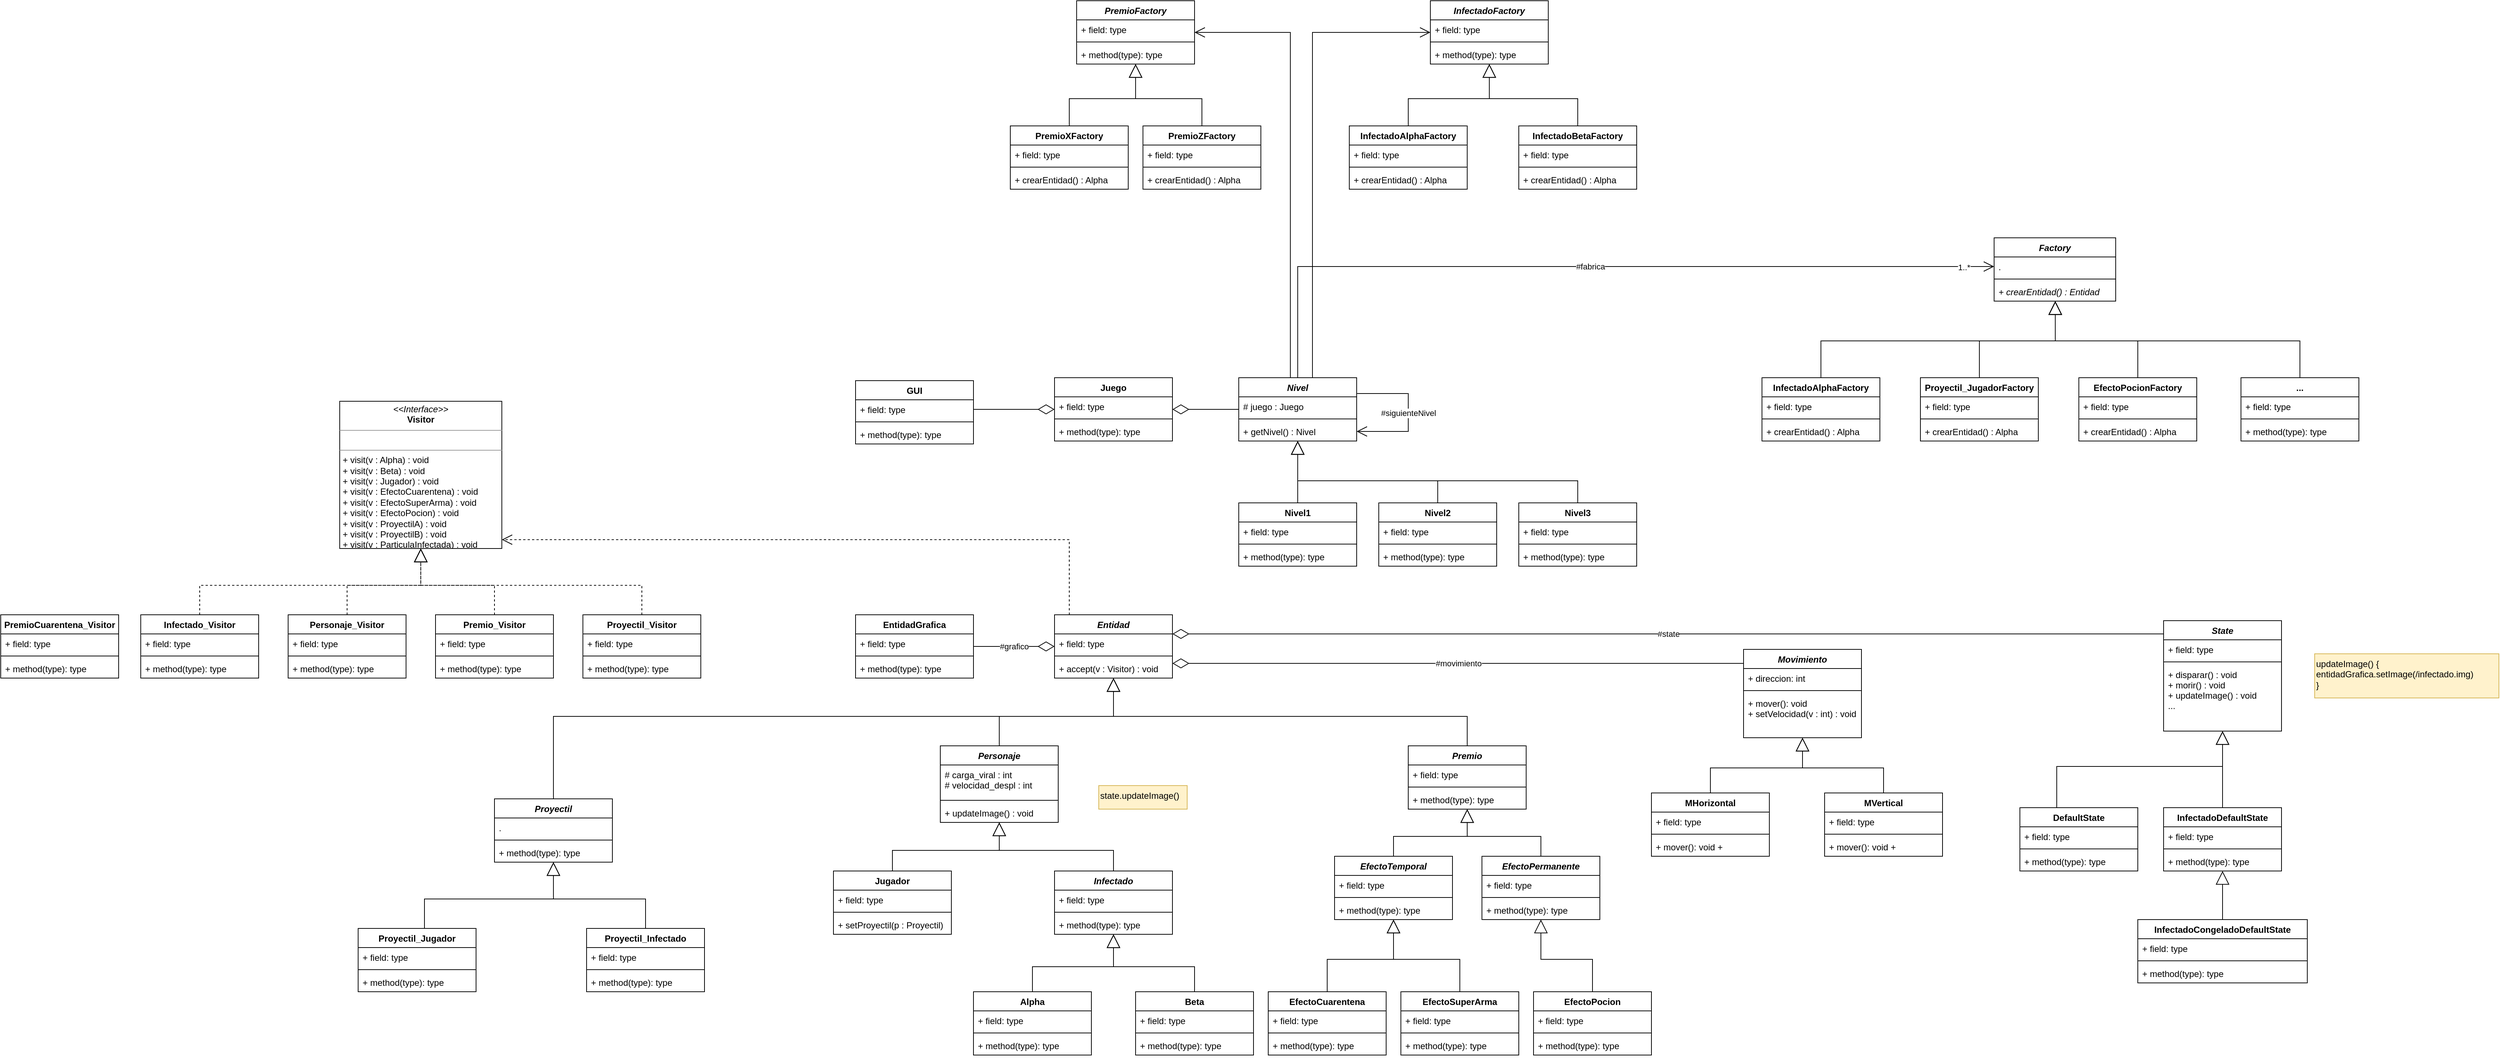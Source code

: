 <mxfile version="13.9.9" type="device"><diagram id="3MNzhQNe71kx4eXrugdI" name="Clases"><mxGraphModel dx="6221" dy="2725" grid="1" gridSize="10" guides="1" tooltips="1" connect="1" arrows="1" fold="1" page="1" pageScale="1" pageWidth="2500" pageHeight="2000" math="0" shadow="0"><root><mxCell id="0"/><mxCell id="1" parent="0"/><mxCell id="t-lcFGoIAKWSyxuHWTwv-13" style="edgeStyle=orthogonalEdgeStyle;rounded=0;orthogonalLoop=1;jettySize=auto;html=1;endArrow=block;endFill=0;endSize=16;" parent="1" source="t-lcFGoIAKWSyxuHWTwv-5" target="t-lcFGoIAKWSyxuHWTwv-1" edge="1"><mxGeometry relative="1" as="geometry"/></mxCell><mxCell id="t-lcFGoIAKWSyxuHWTwv-14" style="edgeStyle=orthogonalEdgeStyle;rounded=0;orthogonalLoop=1;jettySize=auto;html=1;endArrow=block;endFill=0;endSize=16;" parent="1" source="t-lcFGoIAKWSyxuHWTwv-9" target="t-lcFGoIAKWSyxuHWTwv-1" edge="1"><mxGeometry relative="1" as="geometry"/></mxCell><mxCell id="t-lcFGoIAKWSyxuHWTwv-20" value="&lt;p style=&quot;margin: 0px ; margin-top: 4px ; text-align: center&quot;&gt;&lt;i&gt;&amp;lt;&amp;lt;Interface&amp;gt;&amp;gt;&lt;/i&gt;&lt;br&gt;&lt;b&gt;Visitor&lt;/b&gt;&lt;/p&gt;&lt;hr size=&quot;1&quot;&gt;&lt;p style=&quot;margin: 0px ; margin-left: 4px&quot;&gt;&lt;br&gt;&lt;/p&gt;&lt;hr size=&quot;1&quot;&gt;&lt;p style=&quot;margin: 0px ; margin-left: 4px&quot;&gt;+ visit(v : Alpha) : void&lt;br&gt;&lt;/p&gt;&lt;p style=&quot;margin: 0px ; margin-left: 4px&quot;&gt;+ visit(v : Beta) : void&lt;br&gt;&lt;/p&gt;&lt;p style=&quot;margin: 0px ; margin-left: 4px&quot;&gt;+ visit(v : Jugador) : void&lt;/p&gt;&lt;p style=&quot;margin: 0px 0px 0px 4px&quot;&gt;+ visit(v : EfectoCuarentena) : void&lt;/p&gt;&lt;p style=&quot;margin: 0px 0px 0px 4px&quot;&gt;+ visit(v : EfectoSuperArma) : void&lt;/p&gt;&lt;p style=&quot;margin: 0px 0px 0px 4px&quot;&gt;+ visit(v : EfectoPocion) : void&lt;/p&gt;&lt;p style=&quot;margin: 0px 0px 0px 4px&quot;&gt;+ visit(v : ProyectilA) : void&lt;/p&gt;&lt;p style=&quot;margin: 0px 0px 0px 4px&quot;&gt;+ visit(v : ProyectilB) : void&lt;/p&gt;&lt;p style=&quot;margin: 0px 0px 0px 4px&quot;&gt;+ visit(v : ParticulaInfectada) : void&lt;/p&gt;" style="verticalAlign=top;align=left;overflow=fill;fontSize=12;fontFamily=Helvetica;html=1;" parent="1" vertex="1"><mxGeometry x="-2160" y="-1426" width="220" height="200" as="geometry"/></mxCell><mxCell id="t-lcFGoIAKWSyxuHWTwv-29" style="edgeStyle=orthogonalEdgeStyle;rounded=0;orthogonalLoop=1;jettySize=auto;html=1;endArrow=block;endFill=0;endSize=16;dashed=1;" parent="1" source="t-lcFGoIAKWSyxuHWTwv-21" target="t-lcFGoIAKWSyxuHWTwv-20" edge="1"><mxGeometry relative="1" as="geometry"><Array as="points"><mxPoint x="-2350" y="-1176"/><mxPoint x="-2050" y="-1176"/></Array></mxGeometry></mxCell><mxCell id="t-lcFGoIAKWSyxuHWTwv-30" style="edgeStyle=orthogonalEdgeStyle;rounded=0;orthogonalLoop=1;jettySize=auto;html=1;dashed=1;endArrow=block;endFill=0;endSize=16;" parent="1" source="t-lcFGoIAKWSyxuHWTwv-25" target="t-lcFGoIAKWSyxuHWTwv-20" edge="1"><mxGeometry relative="1" as="geometry"/></mxCell><mxCell id="t-lcFGoIAKWSyxuHWTwv-36" style="edgeStyle=orthogonalEdgeStyle;rounded=0;orthogonalLoop=1;jettySize=auto;html=1;endArrow=block;endFill=0;endSize=16;" parent="1" source="t-lcFGoIAKWSyxuHWTwv-31" target="lshS-OYDousZybrMgEct-82" edge="1"><mxGeometry relative="1" as="geometry"><Array as="points"><mxPoint x="-1265" y="-998"/><mxPoint x="-1110" y="-998"/></Array><mxPoint x="-1150" y="-1048" as="targetPoint"/></mxGeometry></mxCell><mxCell id="t-lcFGoIAKWSyxuHWTwv-41" style="edgeStyle=orthogonalEdgeStyle;rounded=0;orthogonalLoop=1;jettySize=auto;html=1;dashed=1;endArrow=block;endFill=0;endSize=16;" parent="1" source="t-lcFGoIAKWSyxuHWTwv-37" target="t-lcFGoIAKWSyxuHWTwv-20" edge="1"><mxGeometry relative="1" as="geometry"><Array as="points"><mxPoint x="-1950" y="-1176"/><mxPoint x="-2050" y="-1176"/></Array></mxGeometry></mxCell><mxCell id="t-lcFGoIAKWSyxuHWTwv-96" style="edgeStyle=orthogonalEdgeStyle;rounded=0;orthogonalLoop=1;jettySize=auto;html=1;endArrow=block;endFill=0;endSize=16;" parent="1" source="t-lcFGoIAKWSyxuHWTwv-1" target="t-lcFGoIAKWSyxuHWTwv-31" edge="1"><mxGeometry relative="1" as="geometry"/></mxCell><mxCell id="t-lcFGoIAKWSyxuHWTwv-61" style="edgeStyle=orthogonalEdgeStyle;rounded=0;orthogonalLoop=1;jettySize=auto;html=1;endArrow=block;endFill=0;endSize=16;" parent="1" source="lshS-OYDousZybrMgEct-86" target="lshS-OYDousZybrMgEct-82" edge="1"><mxGeometry relative="1" as="geometry"><Array as="points"><mxPoint x="-630" y="-998"/><mxPoint x="-1110" y="-998"/></Array><mxPoint x="-635" y="-922" as="sourcePoint"/><mxPoint x="-1070" y="-1048" as="targetPoint"/></mxGeometry></mxCell><mxCell id="t-lcFGoIAKWSyxuHWTwv-62" style="edgeStyle=orthogonalEdgeStyle;rounded=0;orthogonalLoop=1;jettySize=auto;html=1;endArrow=block;endFill=0;endSize=16;" parent="1" source="t-lcFGoIAKWSyxuHWTwv-47" target="lshS-OYDousZybrMgEct-86" edge="1"><mxGeometry relative="1" as="geometry"><mxPoint x="-635" y="-872" as="targetPoint"/></mxGeometry></mxCell><mxCell id="t-lcFGoIAKWSyxuHWTwv-63" style="edgeStyle=orthogonalEdgeStyle;rounded=0;orthogonalLoop=1;jettySize=auto;html=1;endArrow=block;endFill=0;endSize=16;" parent="1" source="t-lcFGoIAKWSyxuHWTwv-51" target="lshS-OYDousZybrMgEct-86" edge="1"><mxGeometry relative="1" as="geometry"><mxPoint x="-635" y="-872" as="targetPoint"/></mxGeometry></mxCell><mxCell id="t-lcFGoIAKWSyxuHWTwv-77" style="edgeStyle=orthogonalEdgeStyle;rounded=0;orthogonalLoop=1;jettySize=auto;html=1;endArrow=block;endFill=0;endSize=16;" parent="1" source="t-lcFGoIAKWSyxuHWTwv-64" target="t-lcFGoIAKWSyxuHWTwv-47" edge="1"><mxGeometry relative="1" as="geometry"/></mxCell><mxCell id="t-lcFGoIAKWSyxuHWTwv-78" style="edgeStyle=orthogonalEdgeStyle;rounded=0;orthogonalLoop=1;jettySize=auto;html=1;endArrow=block;endFill=0;endSize=16;" parent="1" source="t-lcFGoIAKWSyxuHWTwv-72" target="t-lcFGoIAKWSyxuHWTwv-47" edge="1"><mxGeometry relative="1" as="geometry"/></mxCell><mxCell id="t-lcFGoIAKWSyxuHWTwv-83" style="edgeStyle=orthogonalEdgeStyle;rounded=0;orthogonalLoop=1;jettySize=auto;html=1;endArrow=block;endFill=0;endSize=16;" parent="1" source="t-lcFGoIAKWSyxuHWTwv-79" target="t-lcFGoIAKWSyxuHWTwv-51" edge="1"><mxGeometry relative="1" as="geometry"/></mxCell><mxCell id="t-lcFGoIAKWSyxuHWTwv-88" style="edgeStyle=orthogonalEdgeStyle;rounded=0;orthogonalLoop=1;jettySize=auto;html=1;endArrow=block;endFill=0;endSize=16;dashed=1;" parent="1" source="t-lcFGoIAKWSyxuHWTwv-84" target="t-lcFGoIAKWSyxuHWTwv-20" edge="1"><mxGeometry relative="1" as="geometry"><Array as="points"><mxPoint x="-1750" y="-1176"/><mxPoint x="-2050" y="-1176"/></Array></mxGeometry></mxCell><mxCell id="t-lcFGoIAKWSyxuHWTwv-95" style="edgeStyle=orthogonalEdgeStyle;rounded=0;orthogonalLoop=1;jettySize=auto;html=1;endArrow=block;endFill=0;endSize=16;" parent="1" source="t-lcFGoIAKWSyxuHWTwv-89" target="t-lcFGoIAKWSyxuHWTwv-31" edge="1"><mxGeometry relative="1" as="geometry"/></mxCell><mxCell id="lshS-OYDousZybrMgEct-9" style="edgeStyle=orthogonalEdgeStyle;rounded=0;orthogonalLoop=1;jettySize=auto;html=1;endFill=0;endArrow=block;endSize=16;exitX=0.5;exitY=0;exitDx=0;exitDy=0;" parent="1" source="t-lcFGoIAKWSyxuHWTwv-103" target="lshS-OYDousZybrMgEct-82" edge="1"><mxGeometry relative="1" as="geometry"><mxPoint x="-1150" y="-1048" as="targetPoint"/><Array as="points"><mxPoint x="-1870" y="-998"/><mxPoint x="-1110" y="-998"/></Array><mxPoint x="-1860" y="-944" as="sourcePoint"/></mxGeometry></mxCell><mxCell id="lshS-OYDousZybrMgEct-18" style="edgeStyle=orthogonalEdgeStyle;rounded=0;orthogonalLoop=1;jettySize=auto;html=1;endArrow=block;endFill=0;endSize=16;" parent="1" source="t-lcFGoIAKWSyxuHWTwv-111" target="t-lcFGoIAKWSyxuHWTwv-103" edge="1"><mxGeometry relative="1" as="geometry"><Array as="points"><mxPoint x="-2045" y="-750"/><mxPoint x="-1870" y="-750"/></Array></mxGeometry></mxCell><mxCell id="lshS-OYDousZybrMgEct-17" style="edgeStyle=orthogonalEdgeStyle;rounded=0;orthogonalLoop=1;jettySize=auto;html=1;endArrow=block;endFill=0;endSize=16;" parent="1" source="t-lcFGoIAKWSyxuHWTwv-107" target="t-lcFGoIAKWSyxuHWTwv-103" edge="1"><mxGeometry relative="1" as="geometry"/></mxCell><mxCell id="lshS-OYDousZybrMgEct-34" value="#grafico" style="edgeStyle=orthogonalEdgeStyle;orthogonalLoop=1;jettySize=auto;html=1;startArrow=none;endArrow=diamondThin;endFill=0;endSize=20;rounded=0;" parent="1" source="lshS-OYDousZybrMgEct-28" target="lshS-OYDousZybrMgEct-82" edge="1"><mxGeometry relative="1" as="geometry"><mxPoint x="-1185" y="-1093.0" as="targetPoint"/></mxGeometry></mxCell><mxCell id="lshS-OYDousZybrMgEct-55" style="edgeStyle=orthogonalEdgeStyle;orthogonalLoop=1;jettySize=auto;html=1;startArrow=none;endArrow=diamondThin;endFill=0;endSize=20;rounded=0;" parent="1" source="lshS-OYDousZybrMgEct-48" target="lshS-OYDousZybrMgEct-40" edge="1"><mxGeometry relative="1" as="geometry"/></mxCell><mxCell id="lshS-OYDousZybrMgEct-61" style="edgeStyle=orthogonalEdgeStyle;rounded=0;orthogonalLoop=1;jettySize=auto;html=1;startArrow=none;startFill=0;endArrow=block;endFill=0;endSize=16;" parent="1" source="lshS-OYDousZybrMgEct-56" target="lshS-OYDousZybrMgEct-48" edge="1"><mxGeometry relative="1" as="geometry"/></mxCell><mxCell id="lshS-OYDousZybrMgEct-67" style="edgeStyle=orthogonalEdgeStyle;rounded=0;orthogonalLoop=1;jettySize=auto;html=1;startFill=0;endArrow=block;endFill=0;endSize=16;" parent="1" source="lshS-OYDousZybrMgEct-62" target="lshS-OYDousZybrMgEct-48" edge="1"><mxGeometry relative="1" as="geometry"><Array as="points"><mxPoint x="-670" y="-1318"/><mxPoint x="-860" y="-1318"/></Array></mxGeometry></mxCell><mxCell id="lshS-OYDousZybrMgEct-72" style="edgeStyle=orthogonalEdgeStyle;rounded=0;orthogonalLoop=1;jettySize=auto;html=1;startFill=0;endArrow=block;endFill=0;endSize=16;" parent="1" source="lshS-OYDousZybrMgEct-68" target="lshS-OYDousZybrMgEct-48" edge="1"><mxGeometry relative="1" as="geometry"><Array as="points"><mxPoint x="-480" y="-1318"/><mxPoint x="-860" y="-1318"/></Array></mxGeometry></mxCell><mxCell id="lshS-OYDousZybrMgEct-81" style="edgeStyle=orthogonalEdgeStyle;rounded=0;orthogonalLoop=1;jettySize=auto;html=1;endArrow=diamondThin;endFill=0;endSize=20;" parent="1" source="lshS-OYDousZybrMgEct-78" target="lshS-OYDousZybrMgEct-40" edge="1"><mxGeometry relative="1" as="geometry"/></mxCell><mxCell id="lshS-OYDousZybrMgEct-91" style="edgeStyle=orthogonalEdgeStyle;rounded=0;orthogonalLoop=1;jettySize=auto;html=1;endArrow=open;endFill=1;endSize=12;dashed=1;" parent="1" source="lshS-OYDousZybrMgEct-82" target="t-lcFGoIAKWSyxuHWTwv-20" edge="1"><mxGeometry relative="1" as="geometry"><Array as="points"><mxPoint x="-1170" y="-1238"/></Array></mxGeometry></mxCell><mxCell id="lshS-OYDousZybrMgEct-99" value="#movimiento" style="edgeStyle=orthogonalEdgeStyle;rounded=0;orthogonalLoop=1;jettySize=auto;html=1;endArrow=diamondThin;endFill=0;endSize=20;" parent="1" source="lshS-OYDousZybrMgEct-92" target="lshS-OYDousZybrMgEct-82" edge="1"><mxGeometry relative="1" as="geometry"><Array as="points"><mxPoint x="-730" y="-1070"/><mxPoint x="-730" y="-1070"/></Array></mxGeometry></mxCell><mxCell id="lshS-OYDousZybrMgEct-108" style="edgeStyle=orthogonalEdgeStyle;rounded=0;orthogonalLoop=1;jettySize=auto;html=1;startFill=0;endArrow=block;endFill=0;endSize=16;" parent="1" source="lshS-OYDousZybrMgEct-100" target="lshS-OYDousZybrMgEct-92" edge="1"><mxGeometry relative="1" as="geometry"><Array as="points"><mxPoint x="-300" y="-928"/><mxPoint x="-175" y="-928"/></Array></mxGeometry></mxCell><mxCell id="lshS-OYDousZybrMgEct-109" style="edgeStyle=orthogonalEdgeStyle;rounded=0;orthogonalLoop=1;jettySize=auto;html=1;startFill=0;endArrow=block;endFill=0;endSize=16;exitX=0.5;exitY=0;exitDx=0;exitDy=0;" parent="1" source="hIIgW5XnCvexIqtM4EOp-2" target="lshS-OYDousZybrMgEct-92" edge="1"><mxGeometry relative="1" as="geometry"><mxPoint x="-60" y="-894" as="sourcePoint"/><Array as="points"><mxPoint x="-65" y="-928"/><mxPoint x="-175" y="-928"/></Array></mxGeometry></mxCell><mxCell id="t-lcFGoIAKWSyxuHWTwv-1" value="Infectado" style="swimlane;fontStyle=3;align=center;verticalAlign=top;childLayout=stackLayout;horizontal=1;startSize=26;horizontalStack=0;resizeParent=1;resizeParentMax=0;resizeLast=0;collapsible=1;marginBottom=0;" parent="1" vertex="1"><mxGeometry x="-1190" y="-788" width="160" height="86" as="geometry"/></mxCell><mxCell id="t-lcFGoIAKWSyxuHWTwv-2" value="+ field: type" style="text;strokeColor=none;fillColor=none;align=left;verticalAlign=top;spacingLeft=4;spacingRight=4;overflow=hidden;rotatable=0;points=[[0,0.5],[1,0.5]];portConstraint=eastwest;" parent="t-lcFGoIAKWSyxuHWTwv-1" vertex="1"><mxGeometry y="26" width="160" height="26" as="geometry"/></mxCell><mxCell id="t-lcFGoIAKWSyxuHWTwv-3" value="" style="line;strokeWidth=1;fillColor=none;align=left;verticalAlign=middle;spacingTop=-1;spacingLeft=3;spacingRight=3;rotatable=0;labelPosition=right;points=[];portConstraint=eastwest;" parent="t-lcFGoIAKWSyxuHWTwv-1" vertex="1"><mxGeometry y="52" width="160" height="8" as="geometry"/></mxCell><mxCell id="t-lcFGoIAKWSyxuHWTwv-4" value="+ method(type): type" style="text;strokeColor=none;fillColor=none;align=left;verticalAlign=top;spacingLeft=4;spacingRight=4;overflow=hidden;rotatable=0;points=[[0,0.5],[1,0.5]];portConstraint=eastwest;" parent="t-lcFGoIAKWSyxuHWTwv-1" vertex="1"><mxGeometry y="60" width="160" height="26" as="geometry"/></mxCell><mxCell id="t-lcFGoIAKWSyxuHWTwv-9" value="Beta" style="swimlane;fontStyle=1;align=center;verticalAlign=top;childLayout=stackLayout;horizontal=1;startSize=26;horizontalStack=0;resizeParent=1;resizeParentMax=0;resizeLast=0;collapsible=1;marginBottom=0;" parent="1" vertex="1"><mxGeometry x="-1080" y="-624" width="160" height="86" as="geometry"/></mxCell><mxCell id="t-lcFGoIAKWSyxuHWTwv-10" value="+ field: type" style="text;strokeColor=none;fillColor=none;align=left;verticalAlign=top;spacingLeft=4;spacingRight=4;overflow=hidden;rotatable=0;points=[[0,0.5],[1,0.5]];portConstraint=eastwest;" parent="t-lcFGoIAKWSyxuHWTwv-9" vertex="1"><mxGeometry y="26" width="160" height="26" as="geometry"/></mxCell><mxCell id="t-lcFGoIAKWSyxuHWTwv-11" value="" style="line;strokeWidth=1;fillColor=none;align=left;verticalAlign=middle;spacingTop=-1;spacingLeft=3;spacingRight=3;rotatable=0;labelPosition=right;points=[];portConstraint=eastwest;" parent="t-lcFGoIAKWSyxuHWTwv-9" vertex="1"><mxGeometry y="52" width="160" height="8" as="geometry"/></mxCell><mxCell id="t-lcFGoIAKWSyxuHWTwv-12" value="+ method(type): type" style="text;strokeColor=none;fillColor=none;align=left;verticalAlign=top;spacingLeft=4;spacingRight=4;overflow=hidden;rotatable=0;points=[[0,0.5],[1,0.5]];portConstraint=eastwest;" parent="t-lcFGoIAKWSyxuHWTwv-9" vertex="1"><mxGeometry y="60" width="160" height="26" as="geometry"/></mxCell><mxCell id="t-lcFGoIAKWSyxuHWTwv-5" value="Alpha" style="swimlane;fontStyle=1;align=center;verticalAlign=top;childLayout=stackLayout;horizontal=1;startSize=26;horizontalStack=0;resizeParent=1;resizeParentMax=0;resizeLast=0;collapsible=1;marginBottom=0;" parent="1" vertex="1"><mxGeometry x="-1300" y="-624" width="160" height="86" as="geometry"/></mxCell><mxCell id="t-lcFGoIAKWSyxuHWTwv-6" value="+ field: type" style="text;strokeColor=none;fillColor=none;align=left;verticalAlign=top;spacingLeft=4;spacingRight=4;overflow=hidden;rotatable=0;points=[[0,0.5],[1,0.5]];portConstraint=eastwest;" parent="t-lcFGoIAKWSyxuHWTwv-5" vertex="1"><mxGeometry y="26" width="160" height="26" as="geometry"/></mxCell><mxCell id="t-lcFGoIAKWSyxuHWTwv-7" value="" style="line;strokeWidth=1;fillColor=none;align=left;verticalAlign=middle;spacingTop=-1;spacingLeft=3;spacingRight=3;rotatable=0;labelPosition=right;points=[];portConstraint=eastwest;" parent="t-lcFGoIAKWSyxuHWTwv-5" vertex="1"><mxGeometry y="52" width="160" height="8" as="geometry"/></mxCell><mxCell id="t-lcFGoIAKWSyxuHWTwv-8" value="+ method(type): type" style="text;strokeColor=none;fillColor=none;align=left;verticalAlign=top;spacingLeft=4;spacingRight=4;overflow=hidden;rotatable=0;points=[[0,0.5],[1,0.5]];portConstraint=eastwest;" parent="t-lcFGoIAKWSyxuHWTwv-5" vertex="1"><mxGeometry y="60" width="160" height="26" as="geometry"/></mxCell><mxCell id="t-lcFGoIAKWSyxuHWTwv-47" value="EfectoTemporal" style="swimlane;fontStyle=3;align=center;verticalAlign=top;childLayout=stackLayout;horizontal=1;startSize=26;horizontalStack=0;resizeParent=1;resizeParentMax=0;resizeLast=0;collapsible=1;marginBottom=0;" parent="1" vertex="1"><mxGeometry x="-810" y="-808" width="160" height="86" as="geometry"/></mxCell><mxCell id="t-lcFGoIAKWSyxuHWTwv-48" value="+ field: type" style="text;strokeColor=none;fillColor=none;align=left;verticalAlign=top;spacingLeft=4;spacingRight=4;overflow=hidden;rotatable=0;points=[[0,0.5],[1,0.5]];portConstraint=eastwest;" parent="t-lcFGoIAKWSyxuHWTwv-47" vertex="1"><mxGeometry y="26" width="160" height="26" as="geometry"/></mxCell><mxCell id="t-lcFGoIAKWSyxuHWTwv-49" value="" style="line;strokeWidth=1;fillColor=none;align=left;verticalAlign=middle;spacingTop=-1;spacingLeft=3;spacingRight=3;rotatable=0;labelPosition=right;points=[];portConstraint=eastwest;" parent="t-lcFGoIAKWSyxuHWTwv-47" vertex="1"><mxGeometry y="52" width="160" height="8" as="geometry"/></mxCell><mxCell id="t-lcFGoIAKWSyxuHWTwv-50" value="+ method(type): type" style="text;strokeColor=none;fillColor=none;align=left;verticalAlign=top;spacingLeft=4;spacingRight=4;overflow=hidden;rotatable=0;points=[[0,0.5],[1,0.5]];portConstraint=eastwest;" parent="t-lcFGoIAKWSyxuHWTwv-47" vertex="1"><mxGeometry y="60" width="160" height="26" as="geometry"/></mxCell><mxCell id="t-lcFGoIAKWSyxuHWTwv-51" value="EfectoPermanente" style="swimlane;fontStyle=3;align=center;verticalAlign=top;childLayout=stackLayout;horizontal=1;startSize=26;horizontalStack=0;resizeParent=1;resizeParentMax=0;resizeLast=0;collapsible=1;marginBottom=0;" parent="1" vertex="1"><mxGeometry x="-610" y="-808" width="160" height="86" as="geometry"/></mxCell><mxCell id="t-lcFGoIAKWSyxuHWTwv-52" value="+ field: type" style="text;strokeColor=none;fillColor=none;align=left;verticalAlign=top;spacingLeft=4;spacingRight=4;overflow=hidden;rotatable=0;points=[[0,0.5],[1,0.5]];portConstraint=eastwest;" parent="t-lcFGoIAKWSyxuHWTwv-51" vertex="1"><mxGeometry y="26" width="160" height="26" as="geometry"/></mxCell><mxCell id="t-lcFGoIAKWSyxuHWTwv-53" value="" style="line;strokeWidth=1;fillColor=none;align=left;verticalAlign=middle;spacingTop=-1;spacingLeft=3;spacingRight=3;rotatable=0;labelPosition=right;points=[];portConstraint=eastwest;" parent="t-lcFGoIAKWSyxuHWTwv-51" vertex="1"><mxGeometry y="52" width="160" height="8" as="geometry"/></mxCell><mxCell id="t-lcFGoIAKWSyxuHWTwv-54" value="+ method(type): type" style="text;strokeColor=none;fillColor=none;align=left;verticalAlign=top;spacingLeft=4;spacingRight=4;overflow=hidden;rotatable=0;points=[[0,0.5],[1,0.5]];portConstraint=eastwest;" parent="t-lcFGoIAKWSyxuHWTwv-51" vertex="1"><mxGeometry y="60" width="160" height="26" as="geometry"/></mxCell><mxCell id="t-lcFGoIAKWSyxuHWTwv-64" value="EfectoCuarentena" style="swimlane;fontStyle=1;align=center;verticalAlign=top;childLayout=stackLayout;horizontal=1;startSize=26;horizontalStack=0;resizeParent=1;resizeParentMax=0;resizeLast=0;collapsible=1;marginBottom=0;" parent="1" vertex="1"><mxGeometry x="-900" y="-624" width="160" height="86" as="geometry"/></mxCell><mxCell id="t-lcFGoIAKWSyxuHWTwv-65" value="+ field: type" style="text;strokeColor=none;fillColor=none;align=left;verticalAlign=top;spacingLeft=4;spacingRight=4;overflow=hidden;rotatable=0;points=[[0,0.5],[1,0.5]];portConstraint=eastwest;" parent="t-lcFGoIAKWSyxuHWTwv-64" vertex="1"><mxGeometry y="26" width="160" height="26" as="geometry"/></mxCell><mxCell id="t-lcFGoIAKWSyxuHWTwv-66" value="" style="line;strokeWidth=1;fillColor=none;align=left;verticalAlign=middle;spacingTop=-1;spacingLeft=3;spacingRight=3;rotatable=0;labelPosition=right;points=[];portConstraint=eastwest;" parent="t-lcFGoIAKWSyxuHWTwv-64" vertex="1"><mxGeometry y="52" width="160" height="8" as="geometry"/></mxCell><mxCell id="t-lcFGoIAKWSyxuHWTwv-67" value="+ method(type): type" style="text;strokeColor=none;fillColor=none;align=left;verticalAlign=top;spacingLeft=4;spacingRight=4;overflow=hidden;rotatable=0;points=[[0,0.5],[1,0.5]];portConstraint=eastwest;" parent="t-lcFGoIAKWSyxuHWTwv-64" vertex="1"><mxGeometry y="60" width="160" height="26" as="geometry"/></mxCell><mxCell id="t-lcFGoIAKWSyxuHWTwv-72" value="EfectoSuperArma" style="swimlane;fontStyle=1;align=center;verticalAlign=top;childLayout=stackLayout;horizontal=1;startSize=26;horizontalStack=0;resizeParent=1;resizeParentMax=0;resizeLast=0;collapsible=1;marginBottom=0;" parent="1" vertex="1"><mxGeometry x="-720" y="-624" width="160" height="86" as="geometry"/></mxCell><mxCell id="t-lcFGoIAKWSyxuHWTwv-73" value="+ field: type" style="text;strokeColor=none;fillColor=none;align=left;verticalAlign=top;spacingLeft=4;spacingRight=4;overflow=hidden;rotatable=0;points=[[0,0.5],[1,0.5]];portConstraint=eastwest;" parent="t-lcFGoIAKWSyxuHWTwv-72" vertex="1"><mxGeometry y="26" width="160" height="26" as="geometry"/></mxCell><mxCell id="t-lcFGoIAKWSyxuHWTwv-74" value="" style="line;strokeWidth=1;fillColor=none;align=left;verticalAlign=middle;spacingTop=-1;spacingLeft=3;spacingRight=3;rotatable=0;labelPosition=right;points=[];portConstraint=eastwest;" parent="t-lcFGoIAKWSyxuHWTwv-72" vertex="1"><mxGeometry y="52" width="160" height="8" as="geometry"/></mxCell><mxCell id="t-lcFGoIAKWSyxuHWTwv-75" value="+ method(type): type" style="text;strokeColor=none;fillColor=none;align=left;verticalAlign=top;spacingLeft=4;spacingRight=4;overflow=hidden;rotatable=0;points=[[0,0.5],[1,0.5]];portConstraint=eastwest;" parent="t-lcFGoIAKWSyxuHWTwv-72" vertex="1"><mxGeometry y="60" width="160" height="26" as="geometry"/></mxCell><mxCell id="t-lcFGoIAKWSyxuHWTwv-79" value="EfectoPocion" style="swimlane;fontStyle=1;align=center;verticalAlign=top;childLayout=stackLayout;horizontal=1;startSize=26;horizontalStack=0;resizeParent=1;resizeParentMax=0;resizeLast=0;collapsible=1;marginBottom=0;" parent="1" vertex="1"><mxGeometry x="-540" y="-624" width="160" height="86" as="geometry"/></mxCell><mxCell id="t-lcFGoIAKWSyxuHWTwv-80" value="+ field: type" style="text;strokeColor=none;fillColor=none;align=left;verticalAlign=top;spacingLeft=4;spacingRight=4;overflow=hidden;rotatable=0;points=[[0,0.5],[1,0.5]];portConstraint=eastwest;" parent="t-lcFGoIAKWSyxuHWTwv-79" vertex="1"><mxGeometry y="26" width="160" height="26" as="geometry"/></mxCell><mxCell id="t-lcFGoIAKWSyxuHWTwv-81" value="" style="line;strokeWidth=1;fillColor=none;align=left;verticalAlign=middle;spacingTop=-1;spacingLeft=3;spacingRight=3;rotatable=0;labelPosition=right;points=[];portConstraint=eastwest;" parent="t-lcFGoIAKWSyxuHWTwv-79" vertex="1"><mxGeometry y="52" width="160" height="8" as="geometry"/></mxCell><mxCell id="t-lcFGoIAKWSyxuHWTwv-82" value="+ method(type): type" style="text;strokeColor=none;fillColor=none;align=left;verticalAlign=top;spacingLeft=4;spacingRight=4;overflow=hidden;rotatable=0;points=[[0,0.5],[1,0.5]];portConstraint=eastwest;" parent="t-lcFGoIAKWSyxuHWTwv-79" vertex="1"><mxGeometry y="60" width="160" height="26" as="geometry"/></mxCell><mxCell id="t-lcFGoIAKWSyxuHWTwv-89" value="Jugador" style="swimlane;fontStyle=1;align=center;verticalAlign=top;childLayout=stackLayout;horizontal=1;startSize=26;horizontalStack=0;resizeParent=1;resizeParentMax=0;resizeLast=0;collapsible=1;marginBottom=0;" parent="1" vertex="1"><mxGeometry x="-1490" y="-788" width="160" height="86" as="geometry"/></mxCell><mxCell id="t-lcFGoIAKWSyxuHWTwv-90" value="+ field: type" style="text;strokeColor=none;fillColor=none;align=left;verticalAlign=top;spacingLeft=4;spacingRight=4;overflow=hidden;rotatable=0;points=[[0,0.5],[1,0.5]];portConstraint=eastwest;" parent="t-lcFGoIAKWSyxuHWTwv-89" vertex="1"><mxGeometry y="26" width="160" height="26" as="geometry"/></mxCell><mxCell id="t-lcFGoIAKWSyxuHWTwv-91" value="" style="line;strokeWidth=1;fillColor=none;align=left;verticalAlign=middle;spacingTop=-1;spacingLeft=3;spacingRight=3;rotatable=0;labelPosition=right;points=[];portConstraint=eastwest;" parent="t-lcFGoIAKWSyxuHWTwv-89" vertex="1"><mxGeometry y="52" width="160" height="8" as="geometry"/></mxCell><mxCell id="t-lcFGoIAKWSyxuHWTwv-92" value="+ setProyectil(p : Proyectil)" style="text;strokeColor=none;fillColor=none;align=left;verticalAlign=top;spacingLeft=4;spacingRight=4;overflow=hidden;rotatable=0;points=[[0,0.5],[1,0.5]];portConstraint=eastwest;" parent="t-lcFGoIAKWSyxuHWTwv-89" vertex="1"><mxGeometry y="60" width="160" height="26" as="geometry"/></mxCell><mxCell id="t-lcFGoIAKWSyxuHWTwv-31" value="Personaje" style="swimlane;fontStyle=3;align=center;verticalAlign=top;childLayout=stackLayout;horizontal=1;startSize=26;horizontalStack=0;resizeParent=1;resizeParentMax=0;resizeLast=0;collapsible=1;marginBottom=0;" parent="1" vertex="1"><mxGeometry x="-1345" y="-958" width="160" height="104" as="geometry"/></mxCell><mxCell id="t-lcFGoIAKWSyxuHWTwv-32" value="# carga_viral : int&#10;# velocidad_despl : int" style="text;strokeColor=none;fillColor=none;align=left;verticalAlign=top;spacingLeft=4;spacingRight=4;overflow=hidden;rotatable=0;points=[[0,0.5],[1,0.5]];portConstraint=eastwest;" parent="t-lcFGoIAKWSyxuHWTwv-31" vertex="1"><mxGeometry y="26" width="160" height="44" as="geometry"/></mxCell><mxCell id="t-lcFGoIAKWSyxuHWTwv-33" value="" style="line;strokeWidth=1;fillColor=none;align=left;verticalAlign=middle;spacingTop=-1;spacingLeft=3;spacingRight=3;rotatable=0;labelPosition=right;points=[];portConstraint=eastwest;" parent="t-lcFGoIAKWSyxuHWTwv-31" vertex="1"><mxGeometry y="70" width="160" height="8" as="geometry"/></mxCell><mxCell id="t-lcFGoIAKWSyxuHWTwv-34" value="+ updateImage() : void" style="text;strokeColor=none;fillColor=none;align=left;verticalAlign=top;spacingLeft=4;spacingRight=4;overflow=hidden;rotatable=0;points=[[0,0.5],[1,0.5]];portConstraint=eastwest;" parent="t-lcFGoIAKWSyxuHWTwv-31" vertex="1"><mxGeometry y="78" width="160" height="26" as="geometry"/></mxCell><mxCell id="t-lcFGoIAKWSyxuHWTwv-103" value="Proyectil" style="swimlane;fontStyle=3;align=center;verticalAlign=top;childLayout=stackLayout;horizontal=1;startSize=26;horizontalStack=0;resizeParent=1;resizeParentMax=0;resizeLast=0;collapsible=1;marginBottom=0;" parent="1" vertex="1"><mxGeometry x="-1950" y="-886" width="160" height="86" as="geometry"/></mxCell><mxCell id="t-lcFGoIAKWSyxuHWTwv-104" value="." style="text;strokeColor=none;fillColor=none;align=left;verticalAlign=top;spacingLeft=4;spacingRight=4;overflow=hidden;rotatable=0;points=[[0,0.5],[1,0.5]];portConstraint=eastwest;" parent="t-lcFGoIAKWSyxuHWTwv-103" vertex="1"><mxGeometry y="26" width="160" height="26" as="geometry"/></mxCell><mxCell id="t-lcFGoIAKWSyxuHWTwv-105" value="" style="line;strokeWidth=1;fillColor=none;align=left;verticalAlign=middle;spacingTop=-1;spacingLeft=3;spacingRight=3;rotatable=0;labelPosition=right;points=[];portConstraint=eastwest;" parent="t-lcFGoIAKWSyxuHWTwv-103" vertex="1"><mxGeometry y="52" width="160" height="8" as="geometry"/></mxCell><mxCell id="t-lcFGoIAKWSyxuHWTwv-106" value="+ method(type): type" style="text;strokeColor=none;fillColor=none;align=left;verticalAlign=top;spacingLeft=4;spacingRight=4;overflow=hidden;rotatable=0;points=[[0,0.5],[1,0.5]];portConstraint=eastwest;" parent="t-lcFGoIAKWSyxuHWTwv-103" vertex="1"><mxGeometry y="60" width="160" height="26" as="geometry"/></mxCell><mxCell id="t-lcFGoIAKWSyxuHWTwv-111" value="Proyectil_Jugador" style="swimlane;fontStyle=1;align=center;verticalAlign=top;childLayout=stackLayout;horizontal=1;startSize=26;horizontalStack=0;resizeParent=1;resizeParentMax=0;resizeLast=0;collapsible=1;marginBottom=0;" parent="1" vertex="1"><mxGeometry x="-2135" y="-710" width="160" height="86" as="geometry"/></mxCell><mxCell id="t-lcFGoIAKWSyxuHWTwv-112" value="+ field: type" style="text;strokeColor=none;fillColor=none;align=left;verticalAlign=top;spacingLeft=4;spacingRight=4;overflow=hidden;rotatable=0;points=[[0,0.5],[1,0.5]];portConstraint=eastwest;" parent="t-lcFGoIAKWSyxuHWTwv-111" vertex="1"><mxGeometry y="26" width="160" height="26" as="geometry"/></mxCell><mxCell id="t-lcFGoIAKWSyxuHWTwv-113" value="" style="line;strokeWidth=1;fillColor=none;align=left;verticalAlign=middle;spacingTop=-1;spacingLeft=3;spacingRight=3;rotatable=0;labelPosition=right;points=[];portConstraint=eastwest;" parent="t-lcFGoIAKWSyxuHWTwv-111" vertex="1"><mxGeometry y="52" width="160" height="8" as="geometry"/></mxCell><mxCell id="t-lcFGoIAKWSyxuHWTwv-114" value="+ method(type): type" style="text;strokeColor=none;fillColor=none;align=left;verticalAlign=top;spacingLeft=4;spacingRight=4;overflow=hidden;rotatable=0;points=[[0,0.5],[1,0.5]];portConstraint=eastwest;" parent="t-lcFGoIAKWSyxuHWTwv-111" vertex="1"><mxGeometry y="60" width="160" height="26" as="geometry"/></mxCell><mxCell id="t-lcFGoIAKWSyxuHWTwv-107" value="Proyectil_Infectado" style="swimlane;fontStyle=1;align=center;verticalAlign=top;childLayout=stackLayout;horizontal=1;startSize=26;horizontalStack=0;resizeParent=1;resizeParentMax=0;resizeLast=0;collapsible=1;marginBottom=0;" parent="1" vertex="1"><mxGeometry x="-1825" y="-710" width="160" height="86" as="geometry"/></mxCell><mxCell id="t-lcFGoIAKWSyxuHWTwv-108" value="+ field: type" style="text;strokeColor=none;fillColor=none;align=left;verticalAlign=top;spacingLeft=4;spacingRight=4;overflow=hidden;rotatable=0;points=[[0,0.5],[1,0.5]];portConstraint=eastwest;" parent="t-lcFGoIAKWSyxuHWTwv-107" vertex="1"><mxGeometry y="26" width="160" height="26" as="geometry"/></mxCell><mxCell id="t-lcFGoIAKWSyxuHWTwv-109" value="" style="line;strokeWidth=1;fillColor=none;align=left;verticalAlign=middle;spacingTop=-1;spacingLeft=3;spacingRight=3;rotatable=0;labelPosition=right;points=[];portConstraint=eastwest;" parent="t-lcFGoIAKWSyxuHWTwv-107" vertex="1"><mxGeometry y="52" width="160" height="8" as="geometry"/></mxCell><mxCell id="t-lcFGoIAKWSyxuHWTwv-110" value="+ method(type): type" style="text;strokeColor=none;fillColor=none;align=left;verticalAlign=top;spacingLeft=4;spacingRight=4;overflow=hidden;rotatable=0;points=[[0,0.5],[1,0.5]];portConstraint=eastwest;" parent="t-lcFGoIAKWSyxuHWTwv-107" vertex="1"><mxGeometry y="60" width="160" height="26" as="geometry"/></mxCell><mxCell id="lshS-OYDousZybrMgEct-82" value="Entidad" style="swimlane;fontStyle=3;align=center;verticalAlign=top;childLayout=stackLayout;horizontal=1;startSize=26;horizontalStack=0;resizeParent=1;resizeParentMax=0;resizeLast=0;collapsible=1;marginBottom=0;" parent="1" vertex="1"><mxGeometry x="-1190" y="-1136" width="160" height="86" as="geometry"/></mxCell><mxCell id="lshS-OYDousZybrMgEct-83" value="+ field: type" style="text;strokeColor=none;fillColor=none;align=left;verticalAlign=top;spacingLeft=4;spacingRight=4;overflow=hidden;rotatable=0;points=[[0,0.5],[1,0.5]];portConstraint=eastwest;" parent="lshS-OYDousZybrMgEct-82" vertex="1"><mxGeometry y="26" width="160" height="26" as="geometry"/></mxCell><mxCell id="lshS-OYDousZybrMgEct-84" value="" style="line;strokeWidth=1;fillColor=none;align=left;verticalAlign=middle;spacingTop=-1;spacingLeft=3;spacingRight=3;rotatable=0;labelPosition=right;points=[];portConstraint=eastwest;" parent="lshS-OYDousZybrMgEct-82" vertex="1"><mxGeometry y="52" width="160" height="8" as="geometry"/></mxCell><mxCell id="lshS-OYDousZybrMgEct-85" value="+ accept(v : Visitor) : void&#10;" style="text;strokeColor=none;fillColor=none;align=left;verticalAlign=top;spacingLeft=4;spacingRight=4;overflow=hidden;rotatable=0;points=[[0,0.5],[1,0.5]];portConstraint=eastwest;" parent="lshS-OYDousZybrMgEct-82" vertex="1"><mxGeometry y="60" width="160" height="26" as="geometry"/></mxCell><mxCell id="lshS-OYDousZybrMgEct-86" value="Premio" style="swimlane;fontStyle=3;align=center;verticalAlign=top;childLayout=stackLayout;horizontal=1;startSize=26;horizontalStack=0;resizeParent=1;resizeParentMax=0;resizeLast=0;collapsible=1;marginBottom=0;" parent="1" vertex="1"><mxGeometry x="-710" y="-958" width="160" height="86" as="geometry"/></mxCell><mxCell id="lshS-OYDousZybrMgEct-87" value="+ field: type" style="text;strokeColor=none;fillColor=none;align=left;verticalAlign=top;spacingLeft=4;spacingRight=4;overflow=hidden;rotatable=0;points=[[0,0.5],[1,0.5]];portConstraint=eastwest;" parent="lshS-OYDousZybrMgEct-86" vertex="1"><mxGeometry y="26" width="160" height="26" as="geometry"/></mxCell><mxCell id="lshS-OYDousZybrMgEct-88" value="" style="line;strokeWidth=1;fillColor=none;align=left;verticalAlign=middle;spacingTop=-1;spacingLeft=3;spacingRight=3;rotatable=0;labelPosition=right;points=[];portConstraint=eastwest;" parent="lshS-OYDousZybrMgEct-86" vertex="1"><mxGeometry y="52" width="160" height="8" as="geometry"/></mxCell><mxCell id="lshS-OYDousZybrMgEct-89" value="+ method(type): type" style="text;strokeColor=none;fillColor=none;align=left;verticalAlign=top;spacingLeft=4;spacingRight=4;overflow=hidden;rotatable=0;points=[[0,0.5],[1,0.5]];portConstraint=eastwest;" parent="lshS-OYDousZybrMgEct-86" vertex="1"><mxGeometry y="60" width="160" height="26" as="geometry"/></mxCell><mxCell id="t-lcFGoIAKWSyxuHWTwv-25" value="Personaje_Visitor" style="swimlane;fontStyle=1;align=center;verticalAlign=top;childLayout=stackLayout;horizontal=1;startSize=26;horizontalStack=0;resizeParent=1;resizeParentMax=0;resizeLast=0;collapsible=1;marginBottom=0;" parent="1" vertex="1"><mxGeometry x="-2230" y="-1136" width="160" height="86" as="geometry"/></mxCell><mxCell id="t-lcFGoIAKWSyxuHWTwv-26" value="+ field: type" style="text;strokeColor=none;fillColor=none;align=left;verticalAlign=top;spacingLeft=4;spacingRight=4;overflow=hidden;rotatable=0;points=[[0,0.5],[1,0.5]];portConstraint=eastwest;" parent="t-lcFGoIAKWSyxuHWTwv-25" vertex="1"><mxGeometry y="26" width="160" height="26" as="geometry"/></mxCell><mxCell id="t-lcFGoIAKWSyxuHWTwv-27" value="" style="line;strokeWidth=1;fillColor=none;align=left;verticalAlign=middle;spacingTop=-1;spacingLeft=3;spacingRight=3;rotatable=0;labelPosition=right;points=[];portConstraint=eastwest;" parent="t-lcFGoIAKWSyxuHWTwv-25" vertex="1"><mxGeometry y="52" width="160" height="8" as="geometry"/></mxCell><mxCell id="t-lcFGoIAKWSyxuHWTwv-28" value="+ method(type): type" style="text;strokeColor=none;fillColor=none;align=left;verticalAlign=top;spacingLeft=4;spacingRight=4;overflow=hidden;rotatable=0;points=[[0,0.5],[1,0.5]];portConstraint=eastwest;" parent="t-lcFGoIAKWSyxuHWTwv-25" vertex="1"><mxGeometry y="60" width="160" height="26" as="geometry"/></mxCell><mxCell id="t-lcFGoIAKWSyxuHWTwv-21" value="Infectado_Visitor" style="swimlane;fontStyle=1;align=center;verticalAlign=top;childLayout=stackLayout;horizontal=1;startSize=26;horizontalStack=0;resizeParent=1;resizeParentMax=0;resizeLast=0;collapsible=1;marginBottom=0;" parent="1" vertex="1"><mxGeometry x="-2430" y="-1136" width="160" height="86" as="geometry"/></mxCell><mxCell id="t-lcFGoIAKWSyxuHWTwv-22" value="+ field: type" style="text;strokeColor=none;fillColor=none;align=left;verticalAlign=top;spacingLeft=4;spacingRight=4;overflow=hidden;rotatable=0;points=[[0,0.5],[1,0.5]];portConstraint=eastwest;" parent="t-lcFGoIAKWSyxuHWTwv-21" vertex="1"><mxGeometry y="26" width="160" height="26" as="geometry"/></mxCell><mxCell id="t-lcFGoIAKWSyxuHWTwv-23" value="" style="line;strokeWidth=1;fillColor=none;align=left;verticalAlign=middle;spacingTop=-1;spacingLeft=3;spacingRight=3;rotatable=0;labelPosition=right;points=[];portConstraint=eastwest;" parent="t-lcFGoIAKWSyxuHWTwv-21" vertex="1"><mxGeometry y="52" width="160" height="8" as="geometry"/></mxCell><mxCell id="t-lcFGoIAKWSyxuHWTwv-24" value="+ method(type): type" style="text;strokeColor=none;fillColor=none;align=left;verticalAlign=top;spacingLeft=4;spacingRight=4;overflow=hidden;rotatable=0;points=[[0,0.5],[1,0.5]];portConstraint=eastwest;" parent="t-lcFGoIAKWSyxuHWTwv-21" vertex="1"><mxGeometry y="60" width="160" height="26" as="geometry"/></mxCell><mxCell id="t-lcFGoIAKWSyxuHWTwv-37" value="Premio_Visitor" style="swimlane;fontStyle=1;align=center;verticalAlign=top;childLayout=stackLayout;horizontal=1;startSize=26;horizontalStack=0;resizeParent=1;resizeParentMax=0;resizeLast=0;collapsible=1;marginBottom=0;" parent="1" vertex="1"><mxGeometry x="-2030" y="-1136" width="160" height="86" as="geometry"/></mxCell><mxCell id="t-lcFGoIAKWSyxuHWTwv-38" value="+ field: type" style="text;strokeColor=none;fillColor=none;align=left;verticalAlign=top;spacingLeft=4;spacingRight=4;overflow=hidden;rotatable=0;points=[[0,0.5],[1,0.5]];portConstraint=eastwest;" parent="t-lcFGoIAKWSyxuHWTwv-37" vertex="1"><mxGeometry y="26" width="160" height="26" as="geometry"/></mxCell><mxCell id="t-lcFGoIAKWSyxuHWTwv-39" value="" style="line;strokeWidth=1;fillColor=none;align=left;verticalAlign=middle;spacingTop=-1;spacingLeft=3;spacingRight=3;rotatable=0;labelPosition=right;points=[];portConstraint=eastwest;" parent="t-lcFGoIAKWSyxuHWTwv-37" vertex="1"><mxGeometry y="52" width="160" height="8" as="geometry"/></mxCell><mxCell id="t-lcFGoIAKWSyxuHWTwv-40" value="+ method(type): type" style="text;strokeColor=none;fillColor=none;align=left;verticalAlign=top;spacingLeft=4;spacingRight=4;overflow=hidden;rotatable=0;points=[[0,0.5],[1,0.5]];portConstraint=eastwest;" parent="t-lcFGoIAKWSyxuHWTwv-37" vertex="1"><mxGeometry y="60" width="160" height="26" as="geometry"/></mxCell><mxCell id="t-lcFGoIAKWSyxuHWTwv-84" value="Proyectil_Visitor" style="swimlane;fontStyle=1;align=center;verticalAlign=top;childLayout=stackLayout;horizontal=1;startSize=26;horizontalStack=0;resizeParent=1;resizeParentMax=0;resizeLast=0;collapsible=1;marginBottom=0;" parent="1" vertex="1"><mxGeometry x="-1830" y="-1136" width="160" height="86" as="geometry"/></mxCell><mxCell id="t-lcFGoIAKWSyxuHWTwv-85" value="+ field: type" style="text;strokeColor=none;fillColor=none;align=left;verticalAlign=top;spacingLeft=4;spacingRight=4;overflow=hidden;rotatable=0;points=[[0,0.5],[1,0.5]];portConstraint=eastwest;" parent="t-lcFGoIAKWSyxuHWTwv-84" vertex="1"><mxGeometry y="26" width="160" height="26" as="geometry"/></mxCell><mxCell id="t-lcFGoIAKWSyxuHWTwv-86" value="" style="line;strokeWidth=1;fillColor=none;align=left;verticalAlign=middle;spacingTop=-1;spacingLeft=3;spacingRight=3;rotatable=0;labelPosition=right;points=[];portConstraint=eastwest;" parent="t-lcFGoIAKWSyxuHWTwv-84" vertex="1"><mxGeometry y="52" width="160" height="8" as="geometry"/></mxCell><mxCell id="t-lcFGoIAKWSyxuHWTwv-87" value="+ method(type): type" style="text;strokeColor=none;fillColor=none;align=left;verticalAlign=top;spacingLeft=4;spacingRight=4;overflow=hidden;rotatable=0;points=[[0,0.5],[1,0.5]];portConstraint=eastwest;" parent="t-lcFGoIAKWSyxuHWTwv-84" vertex="1"><mxGeometry y="60" width="160" height="26" as="geometry"/></mxCell><mxCell id="lshS-OYDousZybrMgEct-92" value="Movimiento" style="swimlane;fontStyle=3;align=center;verticalAlign=top;childLayout=stackLayout;horizontal=1;startSize=26;horizontalStack=0;resizeParent=1;resizeParentMax=0;resizeLast=0;collapsible=1;marginBottom=0;" parent="1" vertex="1"><mxGeometry x="-255" y="-1089" width="160" height="120" as="geometry"/></mxCell><mxCell id="lshS-OYDousZybrMgEct-93" value="+ direccion: int" style="text;strokeColor=none;fillColor=none;align=left;verticalAlign=top;spacingLeft=4;spacingRight=4;overflow=hidden;rotatable=0;points=[[0,0.5],[1,0.5]];portConstraint=eastwest;" parent="lshS-OYDousZybrMgEct-92" vertex="1"><mxGeometry y="26" width="160" height="26" as="geometry"/></mxCell><mxCell id="lshS-OYDousZybrMgEct-94" value="" style="line;strokeWidth=1;fillColor=none;align=left;verticalAlign=middle;spacingTop=-1;spacingLeft=3;spacingRight=3;rotatable=0;labelPosition=right;points=[];portConstraint=eastwest;" parent="lshS-OYDousZybrMgEct-92" vertex="1"><mxGeometry y="52" width="160" height="8" as="geometry"/></mxCell><mxCell id="lshS-OYDousZybrMgEct-95" value="+ mover(): void&#10;+ setVelocidad(v : int) : void" style="text;strokeColor=none;fillColor=none;align=left;verticalAlign=top;spacingLeft=4;spacingRight=4;overflow=hidden;rotatable=0;points=[[0,0.5],[1,0.5]];portConstraint=eastwest;" parent="lshS-OYDousZybrMgEct-92" vertex="1"><mxGeometry y="60" width="160" height="60" as="geometry"/></mxCell><mxCell id="lshS-OYDousZybrMgEct-100" value="MHorizontal" style="swimlane;fontStyle=1;align=center;verticalAlign=top;childLayout=stackLayout;horizontal=1;startSize=26;horizontalStack=0;resizeParent=1;resizeParentMax=0;resizeLast=0;collapsible=1;marginBottom=0;" parent="1" vertex="1"><mxGeometry x="-380" y="-894" width="160" height="86" as="geometry"/></mxCell><mxCell id="lshS-OYDousZybrMgEct-101" value="+ field: type" style="text;strokeColor=none;fillColor=none;align=left;verticalAlign=top;spacingLeft=4;spacingRight=4;overflow=hidden;rotatable=0;points=[[0,0.5],[1,0.5]];portConstraint=eastwest;" parent="lshS-OYDousZybrMgEct-100" vertex="1"><mxGeometry y="26" width="160" height="26" as="geometry"/></mxCell><mxCell id="lshS-OYDousZybrMgEct-102" value="" style="line;strokeWidth=1;fillColor=none;align=left;verticalAlign=middle;spacingTop=-1;spacingLeft=3;spacingRight=3;rotatable=0;labelPosition=right;points=[];portConstraint=eastwest;" parent="lshS-OYDousZybrMgEct-100" vertex="1"><mxGeometry y="52" width="160" height="8" as="geometry"/></mxCell><mxCell id="lshS-OYDousZybrMgEct-103" value="+ mover(): void +" style="text;strokeColor=none;fillColor=none;align=left;verticalAlign=top;spacingLeft=4;spacingRight=4;overflow=hidden;rotatable=0;points=[[0,0.5],[1,0.5]];portConstraint=eastwest;" parent="lshS-OYDousZybrMgEct-100" vertex="1"><mxGeometry y="60" width="160" height="26" as="geometry"/></mxCell><mxCell id="lshS-OYDousZybrMgEct-40" value="Juego" style="swimlane;fontStyle=1;align=center;verticalAlign=top;childLayout=stackLayout;horizontal=1;startSize=26;horizontalStack=0;resizeParent=1;resizeParentMax=0;resizeLast=0;collapsible=1;marginBottom=0;" parent="1" vertex="1"><mxGeometry x="-1190" y="-1458" width="160" height="86" as="geometry"/></mxCell><mxCell id="lshS-OYDousZybrMgEct-41" value="+ field: type" style="text;strokeColor=none;fillColor=none;align=left;verticalAlign=top;spacingLeft=4;spacingRight=4;overflow=hidden;rotatable=0;points=[[0,0.5],[1,0.5]];portConstraint=eastwest;" parent="lshS-OYDousZybrMgEct-40" vertex="1"><mxGeometry y="26" width="160" height="26" as="geometry"/></mxCell><mxCell id="lshS-OYDousZybrMgEct-42" value="" style="line;strokeWidth=1;fillColor=none;align=left;verticalAlign=middle;spacingTop=-1;spacingLeft=3;spacingRight=3;rotatable=0;labelPosition=right;points=[];portConstraint=eastwest;" parent="lshS-OYDousZybrMgEct-40" vertex="1"><mxGeometry y="52" width="160" height="8" as="geometry"/></mxCell><mxCell id="lshS-OYDousZybrMgEct-43" value="+ method(type): type" style="text;strokeColor=none;fillColor=none;align=left;verticalAlign=top;spacingLeft=4;spacingRight=4;overflow=hidden;rotatable=0;points=[[0,0.5],[1,0.5]];portConstraint=eastwest;" parent="lshS-OYDousZybrMgEct-40" vertex="1"><mxGeometry y="60" width="160" height="26" as="geometry"/></mxCell><mxCell id="lshS-OYDousZybrMgEct-56" value="Nivel1" style="swimlane;fontStyle=1;align=center;verticalAlign=top;childLayout=stackLayout;horizontal=1;startSize=26;horizontalStack=0;resizeParent=1;resizeParentMax=0;resizeLast=0;collapsible=1;marginBottom=0;" parent="1" vertex="1"><mxGeometry x="-940" y="-1288" width="160" height="86" as="geometry"/></mxCell><mxCell id="lshS-OYDousZybrMgEct-57" value="+ field: type" style="text;strokeColor=none;fillColor=none;align=left;verticalAlign=top;spacingLeft=4;spacingRight=4;overflow=hidden;rotatable=0;points=[[0,0.5],[1,0.5]];portConstraint=eastwest;" parent="lshS-OYDousZybrMgEct-56" vertex="1"><mxGeometry y="26" width="160" height="26" as="geometry"/></mxCell><mxCell id="lshS-OYDousZybrMgEct-58" value="" style="line;strokeWidth=1;fillColor=none;align=left;verticalAlign=middle;spacingTop=-1;spacingLeft=3;spacingRight=3;rotatable=0;labelPosition=right;points=[];portConstraint=eastwest;" parent="lshS-OYDousZybrMgEct-56" vertex="1"><mxGeometry y="52" width="160" height="8" as="geometry"/></mxCell><mxCell id="lshS-OYDousZybrMgEct-59" value="+ method(type): type" style="text;strokeColor=none;fillColor=none;align=left;verticalAlign=top;spacingLeft=4;spacingRight=4;overflow=hidden;rotatable=0;points=[[0,0.5],[1,0.5]];portConstraint=eastwest;" parent="lshS-OYDousZybrMgEct-56" vertex="1"><mxGeometry y="60" width="160" height="26" as="geometry"/></mxCell><mxCell id="lshS-OYDousZybrMgEct-62" value="Nivel2" style="swimlane;fontStyle=1;align=center;verticalAlign=top;childLayout=stackLayout;horizontal=1;startSize=26;horizontalStack=0;resizeParent=1;resizeParentMax=0;resizeLast=0;collapsible=1;marginBottom=0;" parent="1" vertex="1"><mxGeometry x="-750" y="-1288" width="160" height="86" as="geometry"/></mxCell><mxCell id="lshS-OYDousZybrMgEct-63" value="+ field: type" style="text;strokeColor=none;fillColor=none;align=left;verticalAlign=top;spacingLeft=4;spacingRight=4;overflow=hidden;rotatable=0;points=[[0,0.5],[1,0.5]];portConstraint=eastwest;" parent="lshS-OYDousZybrMgEct-62" vertex="1"><mxGeometry y="26" width="160" height="26" as="geometry"/></mxCell><mxCell id="lshS-OYDousZybrMgEct-64" value="" style="line;strokeWidth=1;fillColor=none;align=left;verticalAlign=middle;spacingTop=-1;spacingLeft=3;spacingRight=3;rotatable=0;labelPosition=right;points=[];portConstraint=eastwest;" parent="lshS-OYDousZybrMgEct-62" vertex="1"><mxGeometry y="52" width="160" height="8" as="geometry"/></mxCell><mxCell id="lshS-OYDousZybrMgEct-65" value="+ method(type): type" style="text;strokeColor=none;fillColor=none;align=left;verticalAlign=top;spacingLeft=4;spacingRight=4;overflow=hidden;rotatable=0;points=[[0,0.5],[1,0.5]];portConstraint=eastwest;" parent="lshS-OYDousZybrMgEct-62" vertex="1"><mxGeometry y="60" width="160" height="26" as="geometry"/></mxCell><mxCell id="lshS-OYDousZybrMgEct-68" value="Nivel3" style="swimlane;fontStyle=1;align=center;verticalAlign=top;childLayout=stackLayout;horizontal=1;startSize=26;horizontalStack=0;resizeParent=1;resizeParentMax=0;resizeLast=0;collapsible=1;marginBottom=0;" parent="1" vertex="1"><mxGeometry x="-560" y="-1288" width="160" height="86" as="geometry"/></mxCell><mxCell id="lshS-OYDousZybrMgEct-69" value="+ field: type" style="text;strokeColor=none;fillColor=none;align=left;verticalAlign=top;spacingLeft=4;spacingRight=4;overflow=hidden;rotatable=0;points=[[0,0.5],[1,0.5]];portConstraint=eastwest;" parent="lshS-OYDousZybrMgEct-68" vertex="1"><mxGeometry y="26" width="160" height="26" as="geometry"/></mxCell><mxCell id="lshS-OYDousZybrMgEct-70" value="" style="line;strokeWidth=1;fillColor=none;align=left;verticalAlign=middle;spacingTop=-1;spacingLeft=3;spacingRight=3;rotatable=0;labelPosition=right;points=[];portConstraint=eastwest;" parent="lshS-OYDousZybrMgEct-68" vertex="1"><mxGeometry y="52" width="160" height="8" as="geometry"/></mxCell><mxCell id="lshS-OYDousZybrMgEct-71" value="+ method(type): type" style="text;strokeColor=none;fillColor=none;align=left;verticalAlign=top;spacingLeft=4;spacingRight=4;overflow=hidden;rotatable=0;points=[[0,0.5],[1,0.5]];portConstraint=eastwest;" parent="lshS-OYDousZybrMgEct-68" vertex="1"><mxGeometry y="60" width="160" height="26" as="geometry"/></mxCell><mxCell id="pC1eRwyPRN7kqRpa3Z1U-6" value="#fabrica" style="edgeStyle=orthogonalEdgeStyle;rounded=0;orthogonalLoop=1;jettySize=auto;html=1;endArrow=open;endFill=1;endSize=12;entryX=0;entryY=0.5;entryDx=0;entryDy=0;" parent="1" source="lshS-OYDousZybrMgEct-48" target="diZIkScO9NRpJGT9SNjf-2" edge="1"><mxGeometry relative="1" as="geometry"><mxPoint x="40" y="-1710" as="targetPoint"/><Array as="points"><mxPoint x="-860" y="-1609"/></Array></mxGeometry></mxCell><mxCell id="pC1eRwyPRN7kqRpa3Z1U-7" value="1..*" style="edgeLabel;html=1;align=center;verticalAlign=middle;resizable=0;points=[];" parent="pC1eRwyPRN7kqRpa3Z1U-6" vertex="1" connectable="0"><mxGeometry x="0.927" y="-1" relative="1" as="geometry"><mxPoint x="-1" as="offset"/></mxGeometry></mxCell><mxCell id="H0kW0qv3Zf1WSoZLiaz--29" style="edgeStyle=orthogonalEdgeStyle;rounded=0;orthogonalLoop=1;jettySize=auto;html=1;endArrow=open;endFill=1;endSize=12;" parent="1" source="lshS-OYDousZybrMgEct-48" target="H0kW0qv3Zf1WSoZLiaz--15" edge="1"><mxGeometry relative="1" as="geometry"><Array as="points"><mxPoint x="-870" y="-1927"/></Array></mxGeometry></mxCell><mxCell id="H0kW0qv3Zf1WSoZLiaz--30" style="edgeStyle=orthogonalEdgeStyle;rounded=0;orthogonalLoop=1;jettySize=auto;html=1;endArrow=open;endFill=1;endSize=12;" parent="1" source="lshS-OYDousZybrMgEct-48" target="H0kW0qv3Zf1WSoZLiaz--1" edge="1"><mxGeometry relative="1" as="geometry"><Array as="points"><mxPoint x="-840" y="-1927"/></Array></mxGeometry></mxCell><mxCell id="lshS-OYDousZybrMgEct-48" value="Nivel" style="swimlane;fontStyle=3;align=center;verticalAlign=top;childLayout=stackLayout;horizontal=1;startSize=26;horizontalStack=0;resizeParent=1;resizeParentMax=0;resizeLast=0;collapsible=1;marginBottom=0;" parent="1" vertex="1"><mxGeometry x="-940" y="-1458" width="160" height="86" as="geometry"/></mxCell><mxCell id="lshS-OYDousZybrMgEct-49" value="# juego : Juego" style="text;strokeColor=none;fillColor=none;align=left;verticalAlign=top;spacingLeft=4;spacingRight=4;overflow=hidden;rotatable=0;points=[[0,0.5],[1,0.5]];portConstraint=eastwest;" parent="lshS-OYDousZybrMgEct-48" vertex="1"><mxGeometry y="26" width="160" height="26" as="geometry"/></mxCell><mxCell id="lshS-OYDousZybrMgEct-50" value="" style="line;strokeWidth=1;fillColor=none;align=left;verticalAlign=middle;spacingTop=-1;spacingLeft=3;spacingRight=3;rotatable=0;labelPosition=right;points=[];portConstraint=eastwest;" parent="lshS-OYDousZybrMgEct-48" vertex="1"><mxGeometry y="52" width="160" height="8" as="geometry"/></mxCell><mxCell id="lshS-OYDousZybrMgEct-51" value="+ getNivel() : Nivel" style="text;strokeColor=none;fillColor=none;align=left;verticalAlign=top;spacingLeft=4;spacingRight=4;overflow=hidden;rotatable=0;points=[[0,0.5],[1,0.5]];portConstraint=eastwest;" parent="lshS-OYDousZybrMgEct-48" vertex="1"><mxGeometry y="60" width="160" height="26" as="geometry"/></mxCell><mxCell id="lshS-OYDousZybrMgEct-116" value="#siguienteNivel" style="endArrow=open;endFill=1;endSize=12;html=1;exitX=1;exitY=0.25;exitDx=0;exitDy=0;entryX=1;entryY=0.5;entryDx=0;entryDy=0;rounded=0;edgeStyle=elbowEdgeStyle;" parent="lshS-OYDousZybrMgEct-48" source="lshS-OYDousZybrMgEct-48" target="lshS-OYDousZybrMgEct-51" edge="1"><mxGeometry width="160" relative="1" as="geometry"><mxPoint x="340" y="40" as="sourcePoint"/><mxPoint x="500" y="40" as="targetPoint"/><Array as="points"><mxPoint x="230" y="47"/></Array></mxGeometry></mxCell><mxCell id="lshS-OYDousZybrMgEct-28" value="EntidadGrafica" style="swimlane;fontStyle=1;align=center;verticalAlign=top;childLayout=stackLayout;horizontal=1;startSize=26;horizontalStack=0;resizeParent=1;resizeParentMax=0;resizeLast=0;collapsible=1;marginBottom=0;" parent="1" vertex="1"><mxGeometry x="-1460" y="-1136" width="160" height="86" as="geometry"/></mxCell><mxCell id="lshS-OYDousZybrMgEct-29" value="+ field: type" style="text;strokeColor=none;fillColor=none;align=left;verticalAlign=top;spacingLeft=4;spacingRight=4;overflow=hidden;rotatable=0;points=[[0,0.5],[1,0.5]];portConstraint=eastwest;" parent="lshS-OYDousZybrMgEct-28" vertex="1"><mxGeometry y="26" width="160" height="26" as="geometry"/></mxCell><mxCell id="lshS-OYDousZybrMgEct-30" value="" style="line;strokeWidth=1;fillColor=none;align=left;verticalAlign=middle;spacingTop=-1;spacingLeft=3;spacingRight=3;rotatable=0;labelPosition=right;points=[];portConstraint=eastwest;" parent="lshS-OYDousZybrMgEct-28" vertex="1"><mxGeometry y="52" width="160" height="8" as="geometry"/></mxCell><mxCell id="lshS-OYDousZybrMgEct-31" value="+ method(type): type" style="text;strokeColor=none;fillColor=none;align=left;verticalAlign=top;spacingLeft=4;spacingRight=4;overflow=hidden;rotatable=0;points=[[0,0.5],[1,0.5]];portConstraint=eastwest;" parent="lshS-OYDousZybrMgEct-28" vertex="1"><mxGeometry y="60" width="160" height="26" as="geometry"/></mxCell><mxCell id="lshS-OYDousZybrMgEct-77" value="GUI" style="swimlane;fontStyle=1;align=center;verticalAlign=top;childLayout=stackLayout;horizontal=1;startSize=26;horizontalStack=0;resizeParent=1;resizeParentMax=0;resizeLast=0;collapsible=1;marginBottom=0;" parent="1" vertex="1"><mxGeometry x="-1460" y="-1454" width="160" height="86" as="geometry"/></mxCell><mxCell id="lshS-OYDousZybrMgEct-78" value="+ field: type" style="text;strokeColor=none;fillColor=none;align=left;verticalAlign=top;spacingLeft=4;spacingRight=4;overflow=hidden;rotatable=0;points=[[0,0.5],[1,0.5]];portConstraint=eastwest;" parent="lshS-OYDousZybrMgEct-77" vertex="1"><mxGeometry y="26" width="160" height="26" as="geometry"/></mxCell><mxCell id="lshS-OYDousZybrMgEct-79" value="" style="line;strokeWidth=1;fillColor=none;align=left;verticalAlign=middle;spacingTop=-1;spacingLeft=3;spacingRight=3;rotatable=0;labelPosition=right;points=[];portConstraint=eastwest;" parent="lshS-OYDousZybrMgEct-77" vertex="1"><mxGeometry y="52" width="160" height="8" as="geometry"/></mxCell><mxCell id="lshS-OYDousZybrMgEct-80" value="+ method(type): type" style="text;strokeColor=none;fillColor=none;align=left;verticalAlign=top;spacingLeft=4;spacingRight=4;overflow=hidden;rotatable=0;points=[[0,0.5],[1,0.5]];portConstraint=eastwest;" parent="lshS-OYDousZybrMgEct-77" vertex="1"><mxGeometry y="60" width="160" height="26" as="geometry"/></mxCell><mxCell id="pC1eRwyPRN7kqRpa3Z1U-1" style="edgeStyle=orthogonalEdgeStyle;rounded=0;orthogonalLoop=1;jettySize=auto;html=1;endFill=0;endArrow=block;endSize=16;startFill=0;" parent="1" source="diZIkScO9NRpJGT9SNjf-22" target="diZIkScO9NRpJGT9SNjf-1" edge="1"><mxGeometry relative="1" as="geometry"><Array as="points"><mxPoint x="-150" y="-1508"/><mxPoint x="168" y="-1508"/></Array></mxGeometry></mxCell><mxCell id="diZIkScO9NRpJGT9SNjf-22" value="InfectadoAlphaFactory" style="swimlane;fontStyle=1;align=center;verticalAlign=top;childLayout=stackLayout;horizontal=1;startSize=26;horizontalStack=0;resizeParent=1;resizeParentMax=0;resizeLast=0;collapsible=1;marginBottom=0;" parent="1" vertex="1"><mxGeometry x="-230" y="-1458" width="160" height="86" as="geometry"/></mxCell><mxCell id="diZIkScO9NRpJGT9SNjf-23" value="+ field: type" style="text;strokeColor=none;fillColor=none;align=left;verticalAlign=top;spacingLeft=4;spacingRight=4;overflow=hidden;rotatable=0;points=[[0,0.5],[1,0.5]];portConstraint=eastwest;" parent="diZIkScO9NRpJGT9SNjf-22" vertex="1"><mxGeometry y="26" width="160" height="26" as="geometry"/></mxCell><mxCell id="diZIkScO9NRpJGT9SNjf-24" value="" style="line;strokeWidth=1;fillColor=none;align=left;verticalAlign=middle;spacingTop=-1;spacingLeft=3;spacingRight=3;rotatable=0;labelPosition=right;points=[];portConstraint=eastwest;" parent="diZIkScO9NRpJGT9SNjf-22" vertex="1"><mxGeometry y="52" width="160" height="8" as="geometry"/></mxCell><mxCell id="diZIkScO9NRpJGT9SNjf-25" value="+ crearEntidad() : Alpha" style="text;strokeColor=none;fillColor=none;align=left;verticalAlign=top;spacingLeft=4;spacingRight=4;overflow=hidden;rotatable=0;points=[[0,0.5],[1,0.5]];portConstraint=eastwest;" parent="diZIkScO9NRpJGT9SNjf-22" vertex="1"><mxGeometry y="60" width="160" height="26" as="geometry"/></mxCell><mxCell id="pC1eRwyPRN7kqRpa3Z1U-4" style="edgeStyle=orthogonalEdgeStyle;rounded=0;orthogonalLoop=1;jettySize=auto;html=1;startFill=0;endArrow=block;endFill=0;endSize=16;" parent="1" source="diZIkScO9NRpJGT9SNjf-27" target="diZIkScO9NRpJGT9SNjf-1" edge="1"><mxGeometry relative="1" as="geometry"><Array as="points"><mxPoint x="500" y="-1508"/><mxPoint x="168" y="-1508"/></Array></mxGeometry></mxCell><mxCell id="diZIkScO9NRpJGT9SNjf-27" value="..." style="swimlane;fontStyle=1;align=center;verticalAlign=top;childLayout=stackLayout;horizontal=1;startSize=26;horizontalStack=0;resizeParent=1;resizeParentMax=0;resizeLast=0;collapsible=1;marginBottom=0;" parent="1" vertex="1"><mxGeometry x="420" y="-1458" width="160" height="86" as="geometry"/></mxCell><mxCell id="diZIkScO9NRpJGT9SNjf-28" value="+ field: type" style="text;strokeColor=none;fillColor=none;align=left;verticalAlign=top;spacingLeft=4;spacingRight=4;overflow=hidden;rotatable=0;points=[[0,0.5],[1,0.5]];portConstraint=eastwest;" parent="diZIkScO9NRpJGT9SNjf-27" vertex="1"><mxGeometry y="26" width="160" height="26" as="geometry"/></mxCell><mxCell id="diZIkScO9NRpJGT9SNjf-29" value="" style="line;strokeWidth=1;fillColor=none;align=left;verticalAlign=middle;spacingTop=-1;spacingLeft=3;spacingRight=3;rotatable=0;labelPosition=right;points=[];portConstraint=eastwest;" parent="diZIkScO9NRpJGT9SNjf-27" vertex="1"><mxGeometry y="52" width="160" height="8" as="geometry"/></mxCell><mxCell id="diZIkScO9NRpJGT9SNjf-30" value="+ method(type): type" style="text;strokeColor=none;fillColor=none;align=left;verticalAlign=top;spacingLeft=4;spacingRight=4;overflow=hidden;rotatable=0;points=[[0,0.5],[1,0.5]];portConstraint=eastwest;" parent="diZIkScO9NRpJGT9SNjf-27" vertex="1"><mxGeometry y="60" width="160" height="26" as="geometry"/></mxCell><mxCell id="diZIkScO9NRpJGT9SNjf-1" value="Factory" style="swimlane;fontStyle=3;align=center;verticalAlign=top;childLayout=stackLayout;horizontal=1;startSize=26;horizontalStack=0;resizeParent=1;resizeParentMax=0;resizeLast=0;collapsible=1;marginBottom=0;" parent="1" vertex="1"><mxGeometry x="85" y="-1648" width="165" height="86" as="geometry"/></mxCell><mxCell id="diZIkScO9NRpJGT9SNjf-2" value="." style="text;strokeColor=none;fillColor=none;align=left;verticalAlign=top;spacingLeft=4;spacingRight=4;overflow=hidden;rotatable=0;points=[[0,0.5],[1,0.5]];portConstraint=eastwest;" parent="diZIkScO9NRpJGT9SNjf-1" vertex="1"><mxGeometry y="26" width="165" height="26" as="geometry"/></mxCell><mxCell id="diZIkScO9NRpJGT9SNjf-3" value="" style="line;strokeWidth=1;fillColor=none;align=left;verticalAlign=middle;spacingTop=-1;spacingLeft=3;spacingRight=3;rotatable=0;labelPosition=right;points=[];portConstraint=eastwest;" parent="diZIkScO9NRpJGT9SNjf-1" vertex="1"><mxGeometry y="52" width="165" height="8" as="geometry"/></mxCell><mxCell id="diZIkScO9NRpJGT9SNjf-4" value="+ crearEntidad() : Entidad" style="text;strokeColor=none;fillColor=none;align=left;verticalAlign=top;spacingLeft=4;spacingRight=4;overflow=hidden;rotatable=0;points=[[0,0.5],[1,0.5]];portConstraint=eastwest;fontStyle=2" parent="diZIkScO9NRpJGT9SNjf-1" vertex="1"><mxGeometry y="60" width="165" height="26" as="geometry"/></mxCell><mxCell id="diZIkScO9NRpJGT9SNjf-39" value="#state" style="edgeStyle=orthogonalEdgeStyle;rounded=0;orthogonalLoop=1;jettySize=auto;html=1;endArrow=diamondThin;endFill=0;endSize=20;" parent="1" source="diZIkScO9NRpJGT9SNjf-32" target="lshS-OYDousZybrMgEct-82" edge="1"><mxGeometry relative="1" as="geometry"><Array as="points"><mxPoint x="140" y="-1110"/><mxPoint x="140" y="-1110"/></Array></mxGeometry></mxCell><mxCell id="diZIkScO9NRpJGT9SNjf-32" value="State" style="swimlane;fontStyle=3;align=center;verticalAlign=top;childLayout=stackLayout;horizontal=1;startSize=26;horizontalStack=0;resizeParent=1;resizeParentMax=0;resizeLast=0;collapsible=1;marginBottom=0;" parent="1" vertex="1"><mxGeometry x="315" y="-1128" width="160" height="150" as="geometry"/></mxCell><mxCell id="diZIkScO9NRpJGT9SNjf-33" value="+ field: type" style="text;strokeColor=none;fillColor=none;align=left;verticalAlign=top;spacingLeft=4;spacingRight=4;overflow=hidden;rotatable=0;points=[[0,0.5],[1,0.5]];portConstraint=eastwest;" parent="diZIkScO9NRpJGT9SNjf-32" vertex="1"><mxGeometry y="26" width="160" height="26" as="geometry"/></mxCell><mxCell id="diZIkScO9NRpJGT9SNjf-34" value="" style="line;strokeWidth=1;fillColor=none;align=left;verticalAlign=middle;spacingTop=-1;spacingLeft=3;spacingRight=3;rotatable=0;labelPosition=right;points=[];portConstraint=eastwest;" parent="diZIkScO9NRpJGT9SNjf-32" vertex="1"><mxGeometry y="52" width="160" height="8" as="geometry"/></mxCell><mxCell id="diZIkScO9NRpJGT9SNjf-35" value="+ disparar() : void&#10;+ morir() : void&#10;+ updateImage() : void&#10;..." style="text;strokeColor=none;fillColor=none;align=left;verticalAlign=top;spacingLeft=4;spacingRight=4;overflow=hidden;rotatable=0;points=[[0,0.5],[1,0.5]];portConstraint=eastwest;" parent="diZIkScO9NRpJGT9SNjf-32" vertex="1"><mxGeometry y="60" width="160" height="90" as="geometry"/></mxCell><mxCell id="diZIkScO9NRpJGT9SNjf-56" style="edgeStyle=orthogonalEdgeStyle;rounded=0;orthogonalLoop=1;jettySize=auto;html=1;endArrow=block;endFill=0;endSize=16;" parent="1" source="diZIkScO9NRpJGT9SNjf-40" target="diZIkScO9NRpJGT9SNjf-32" edge="1"><mxGeometry relative="1" as="geometry"><Array as="points"><mxPoint x="170" y="-930"/><mxPoint x="395" y="-930"/></Array></mxGeometry></mxCell><mxCell id="diZIkScO9NRpJGT9SNjf-40" value="DefaultState" style="swimlane;fontStyle=1;align=center;verticalAlign=top;childLayout=stackLayout;horizontal=1;startSize=26;horizontalStack=0;resizeParent=1;resizeParentMax=0;resizeLast=0;collapsible=1;marginBottom=0;" parent="1" vertex="1"><mxGeometry x="120" y="-874" width="160" height="86" as="geometry"/></mxCell><mxCell id="diZIkScO9NRpJGT9SNjf-41" value="+ field: type" style="text;strokeColor=none;fillColor=none;align=left;verticalAlign=top;spacingLeft=4;spacingRight=4;overflow=hidden;rotatable=0;points=[[0,0.5],[1,0.5]];portConstraint=eastwest;" parent="diZIkScO9NRpJGT9SNjf-40" vertex="1"><mxGeometry y="26" width="160" height="26" as="geometry"/></mxCell><mxCell id="diZIkScO9NRpJGT9SNjf-42" value="" style="line;strokeWidth=1;fillColor=none;align=left;verticalAlign=middle;spacingTop=-1;spacingLeft=3;spacingRight=3;rotatable=0;labelPosition=right;points=[];portConstraint=eastwest;" parent="diZIkScO9NRpJGT9SNjf-40" vertex="1"><mxGeometry y="52" width="160" height="8" as="geometry"/></mxCell><mxCell id="diZIkScO9NRpJGT9SNjf-43" value="+ method(type): type" style="text;strokeColor=none;fillColor=none;align=left;verticalAlign=top;spacingLeft=4;spacingRight=4;overflow=hidden;rotatable=0;points=[[0,0.5],[1,0.5]];portConstraint=eastwest;" parent="diZIkScO9NRpJGT9SNjf-40" vertex="1"><mxGeometry y="60" width="160" height="26" as="geometry"/></mxCell><mxCell id="diZIkScO9NRpJGT9SNjf-60" style="edgeStyle=orthogonalEdgeStyle;rounded=0;orthogonalLoop=1;jettySize=auto;html=1;endArrow=block;endFill=0;endSize=16;" parent="1" source="diZIkScO9NRpJGT9SNjf-44" target="diZIkScO9NRpJGT9SNjf-32" edge="1"><mxGeometry relative="1" as="geometry"><Array as="points"/></mxGeometry></mxCell><mxCell id="V_Xg1KCNhTKVwS6byt_K-3" style="edgeStyle=orthogonalEdgeStyle;rounded=0;orthogonalLoop=1;jettySize=auto;html=1;endFill=0;endArrow=block;endSize=16;" edge="1" parent="1" source="diZIkScO9NRpJGT9SNjf-48" target="diZIkScO9NRpJGT9SNjf-44"><mxGeometry relative="1" as="geometry"/></mxCell><mxCell id="diZIkScO9NRpJGT9SNjf-48" value="InfectadoCongeladoDefaultState" style="swimlane;fontStyle=1;align=center;verticalAlign=top;childLayout=stackLayout;horizontal=1;startSize=26;horizontalStack=0;resizeParent=1;resizeParentMax=0;resizeLast=0;collapsible=1;marginBottom=0;" parent="1" vertex="1"><mxGeometry x="280" y="-722" width="230" height="86" as="geometry"/></mxCell><mxCell id="diZIkScO9NRpJGT9SNjf-49" value="+ field: type" style="text;strokeColor=none;fillColor=none;align=left;verticalAlign=top;spacingLeft=4;spacingRight=4;overflow=hidden;rotatable=0;points=[[0,0.5],[1,0.5]];portConstraint=eastwest;" parent="diZIkScO9NRpJGT9SNjf-48" vertex="1"><mxGeometry y="26" width="230" height="26" as="geometry"/></mxCell><mxCell id="diZIkScO9NRpJGT9SNjf-50" value="" style="line;strokeWidth=1;fillColor=none;align=left;verticalAlign=middle;spacingTop=-1;spacingLeft=3;spacingRight=3;rotatable=0;labelPosition=right;points=[];portConstraint=eastwest;" parent="diZIkScO9NRpJGT9SNjf-48" vertex="1"><mxGeometry y="52" width="230" height="8" as="geometry"/></mxCell><mxCell id="diZIkScO9NRpJGT9SNjf-51" value="+ method(type): type" style="text;strokeColor=none;fillColor=none;align=left;verticalAlign=top;spacingLeft=4;spacingRight=4;overflow=hidden;rotatable=0;points=[[0,0.5],[1,0.5]];portConstraint=eastwest;" parent="diZIkScO9NRpJGT9SNjf-48" vertex="1"><mxGeometry y="60" width="230" height="26" as="geometry"/></mxCell><mxCell id="diZIkScO9NRpJGT9SNjf-44" value="InfectadoDefaultState" style="swimlane;fontStyle=1;align=center;verticalAlign=top;childLayout=stackLayout;horizontal=1;startSize=26;horizontalStack=0;resizeParent=1;resizeParentMax=0;resizeLast=0;collapsible=1;marginBottom=0;" parent="1" vertex="1"><mxGeometry x="315" y="-874" width="160" height="86" as="geometry"/></mxCell><mxCell id="diZIkScO9NRpJGT9SNjf-45" value="+ field: type" style="text;strokeColor=none;fillColor=none;align=left;verticalAlign=top;spacingLeft=4;spacingRight=4;overflow=hidden;rotatable=0;points=[[0,0.5],[1,0.5]];portConstraint=eastwest;" parent="diZIkScO9NRpJGT9SNjf-44" vertex="1"><mxGeometry y="26" width="160" height="26" as="geometry"/></mxCell><mxCell id="diZIkScO9NRpJGT9SNjf-46" value="" style="line;strokeWidth=1;fillColor=none;align=left;verticalAlign=middle;spacingTop=-1;spacingLeft=3;spacingRight=3;rotatable=0;labelPosition=right;points=[];portConstraint=eastwest;" parent="diZIkScO9NRpJGT9SNjf-44" vertex="1"><mxGeometry y="52" width="160" height="8" as="geometry"/></mxCell><mxCell id="diZIkScO9NRpJGT9SNjf-47" value="+ method(type): type" style="text;strokeColor=none;fillColor=none;align=left;verticalAlign=top;spacingLeft=4;spacingRight=4;overflow=hidden;rotatable=0;points=[[0,0.5],[1,0.5]];portConstraint=eastwest;" parent="diZIkScO9NRpJGT9SNjf-44" vertex="1"><mxGeometry y="60" width="160" height="26" as="geometry"/></mxCell><mxCell id="hIIgW5XnCvexIqtM4EOp-2" value="MVertical" style="swimlane;fontStyle=1;align=center;verticalAlign=top;childLayout=stackLayout;horizontal=1;startSize=26;horizontalStack=0;resizeParent=1;resizeParentMax=0;resizeLast=0;collapsible=1;marginBottom=0;" parent="1" vertex="1"><mxGeometry x="-145" y="-894" width="160" height="86" as="geometry"/></mxCell><mxCell id="hIIgW5XnCvexIqtM4EOp-3" value="+ field: type" style="text;strokeColor=none;fillColor=none;align=left;verticalAlign=top;spacingLeft=4;spacingRight=4;overflow=hidden;rotatable=0;points=[[0,0.5],[1,0.5]];portConstraint=eastwest;" parent="hIIgW5XnCvexIqtM4EOp-2" vertex="1"><mxGeometry y="26" width="160" height="26" as="geometry"/></mxCell><mxCell id="hIIgW5XnCvexIqtM4EOp-4" value="" style="line;strokeWidth=1;fillColor=none;align=left;verticalAlign=middle;spacingTop=-1;spacingLeft=3;spacingRight=3;rotatable=0;labelPosition=right;points=[];portConstraint=eastwest;" parent="hIIgW5XnCvexIqtM4EOp-2" vertex="1"><mxGeometry y="52" width="160" height="8" as="geometry"/></mxCell><mxCell id="hIIgW5XnCvexIqtM4EOp-5" value="+ mover(): void +" style="text;strokeColor=none;fillColor=none;align=left;verticalAlign=top;spacingLeft=4;spacingRight=4;overflow=hidden;rotatable=0;points=[[0,0.5],[1,0.5]];portConstraint=eastwest;" parent="hIIgW5XnCvexIqtM4EOp-2" vertex="1"><mxGeometry y="60" width="160" height="26" as="geometry"/></mxCell><mxCell id="pC1eRwyPRN7kqRpa3Z1U-2" style="edgeStyle=orthogonalEdgeStyle;rounded=0;orthogonalLoop=1;jettySize=auto;html=1;startFill=0;endArrow=block;endFill=0;endSize=16;" parent="1" source="hIIgW5XnCvexIqtM4EOp-6" target="diZIkScO9NRpJGT9SNjf-1" edge="1"><mxGeometry relative="1" as="geometry"><Array as="points"><mxPoint x="65" y="-1508"/><mxPoint x="168" y="-1508"/></Array></mxGeometry></mxCell><mxCell id="hIIgW5XnCvexIqtM4EOp-6" value="Proyectil_JugadorFactory" style="swimlane;fontStyle=1;align=center;verticalAlign=top;childLayout=stackLayout;horizontal=1;startSize=26;horizontalStack=0;resizeParent=1;resizeParentMax=0;resizeLast=0;collapsible=1;marginBottom=0;" parent="1" vertex="1"><mxGeometry x="-15" y="-1458" width="160" height="86" as="geometry"/></mxCell><mxCell id="hIIgW5XnCvexIqtM4EOp-7" value="+ field: type" style="text;strokeColor=none;fillColor=none;align=left;verticalAlign=top;spacingLeft=4;spacingRight=4;overflow=hidden;rotatable=0;points=[[0,0.5],[1,0.5]];portConstraint=eastwest;" parent="hIIgW5XnCvexIqtM4EOp-6" vertex="1"><mxGeometry y="26" width="160" height="26" as="geometry"/></mxCell><mxCell id="hIIgW5XnCvexIqtM4EOp-8" value="" style="line;strokeWidth=1;fillColor=none;align=left;verticalAlign=middle;spacingTop=-1;spacingLeft=3;spacingRight=3;rotatable=0;labelPosition=right;points=[];portConstraint=eastwest;" parent="hIIgW5XnCvexIqtM4EOp-6" vertex="1"><mxGeometry y="52" width="160" height="8" as="geometry"/></mxCell><mxCell id="hIIgW5XnCvexIqtM4EOp-9" value="+ crearEntidad() : Alpha" style="text;strokeColor=none;fillColor=none;align=left;verticalAlign=top;spacingLeft=4;spacingRight=4;overflow=hidden;rotatable=0;points=[[0,0.5],[1,0.5]];portConstraint=eastwest;" parent="hIIgW5XnCvexIqtM4EOp-6" vertex="1"><mxGeometry y="60" width="160" height="26" as="geometry"/></mxCell><mxCell id="pC1eRwyPRN7kqRpa3Z1U-3" style="edgeStyle=orthogonalEdgeStyle;rounded=0;orthogonalLoop=1;jettySize=auto;html=1;startFill=0;endArrow=block;endFill=0;endSize=16;" parent="1" source="hIIgW5XnCvexIqtM4EOp-11" target="diZIkScO9NRpJGT9SNjf-1" edge="1"><mxGeometry relative="1" as="geometry"><Array as="points"><mxPoint x="280" y="-1508"/><mxPoint x="168" y="-1508"/></Array></mxGeometry></mxCell><mxCell id="hIIgW5XnCvexIqtM4EOp-11" value="EfectoPocionFactory" style="swimlane;fontStyle=1;align=center;verticalAlign=top;childLayout=stackLayout;horizontal=1;startSize=26;horizontalStack=0;resizeParent=1;resizeParentMax=0;resizeLast=0;collapsible=1;marginBottom=0;" parent="1" vertex="1"><mxGeometry x="200" y="-1458" width="160" height="86" as="geometry"/></mxCell><mxCell id="hIIgW5XnCvexIqtM4EOp-12" value="+ field: type" style="text;strokeColor=none;fillColor=none;align=left;verticalAlign=top;spacingLeft=4;spacingRight=4;overflow=hidden;rotatable=0;points=[[0,0.5],[1,0.5]];portConstraint=eastwest;" parent="hIIgW5XnCvexIqtM4EOp-11" vertex="1"><mxGeometry y="26" width="160" height="26" as="geometry"/></mxCell><mxCell id="hIIgW5XnCvexIqtM4EOp-13" value="" style="line;strokeWidth=1;fillColor=none;align=left;verticalAlign=middle;spacingTop=-1;spacingLeft=3;spacingRight=3;rotatable=0;labelPosition=right;points=[];portConstraint=eastwest;" parent="hIIgW5XnCvexIqtM4EOp-11" vertex="1"><mxGeometry y="52" width="160" height="8" as="geometry"/></mxCell><mxCell id="hIIgW5XnCvexIqtM4EOp-14" value="+ crearEntidad() : Alpha" style="text;strokeColor=none;fillColor=none;align=left;verticalAlign=top;spacingLeft=4;spacingRight=4;overflow=hidden;rotatable=0;points=[[0,0.5],[1,0.5]];portConstraint=eastwest;" parent="hIIgW5XnCvexIqtM4EOp-11" vertex="1"><mxGeometry y="60" width="160" height="26" as="geometry"/></mxCell><mxCell id="pC1eRwyPRN7kqRpa3Z1U-8" value="state.updateImage()" style="rounded=0;whiteSpace=wrap;html=1;fillColor=#fff2cc;strokeColor=#d6b656;align=left;verticalAlign=top;" parent="1" vertex="1"><mxGeometry x="-1130" y="-904" width="120" height="32" as="geometry"/></mxCell><mxCell id="pC1eRwyPRN7kqRpa3Z1U-9" value="updateImage() {&lt;br&gt;entidadGrafica.setImage(/infectado.img)&lt;br&gt;}" style="rounded=0;whiteSpace=wrap;html=1;fillColor=#fff2cc;strokeColor=#d6b656;align=left;verticalAlign=top;" parent="1" vertex="1"><mxGeometry x="520" y="-1083" width="250" height="60" as="geometry"/></mxCell><mxCell id="H0kW0qv3Zf1WSoZLiaz--1" value="InfectadoFactory" style="swimlane;fontStyle=3;align=center;verticalAlign=top;childLayout=stackLayout;horizontal=1;startSize=26;horizontalStack=0;resizeParent=1;resizeParentMax=0;resizeLast=0;collapsible=1;marginBottom=0;" parent="1" vertex="1"><mxGeometry x="-680" y="-1970" width="160" height="86" as="geometry"/></mxCell><mxCell id="H0kW0qv3Zf1WSoZLiaz--2" value="+ field: type" style="text;strokeColor=none;fillColor=none;align=left;verticalAlign=top;spacingLeft=4;spacingRight=4;overflow=hidden;rotatable=0;points=[[0,0.5],[1,0.5]];portConstraint=eastwest;" parent="H0kW0qv3Zf1WSoZLiaz--1" vertex="1"><mxGeometry y="26" width="160" height="26" as="geometry"/></mxCell><mxCell id="H0kW0qv3Zf1WSoZLiaz--3" value="" style="line;strokeWidth=1;fillColor=none;align=left;verticalAlign=middle;spacingTop=-1;spacingLeft=3;spacingRight=3;rotatable=0;labelPosition=right;points=[];portConstraint=eastwest;" parent="H0kW0qv3Zf1WSoZLiaz--1" vertex="1"><mxGeometry y="52" width="160" height="8" as="geometry"/></mxCell><mxCell id="H0kW0qv3Zf1WSoZLiaz--4" value="+ method(type): type" style="text;strokeColor=none;fillColor=none;align=left;verticalAlign=top;spacingLeft=4;spacingRight=4;overflow=hidden;rotatable=0;points=[[0,0.5],[1,0.5]];portConstraint=eastwest;" parent="H0kW0qv3Zf1WSoZLiaz--1" vertex="1"><mxGeometry y="60" width="160" height="26" as="geometry"/></mxCell><mxCell id="H0kW0qv3Zf1WSoZLiaz--13" style="edgeStyle=orthogonalEdgeStyle;rounded=0;orthogonalLoop=1;jettySize=auto;html=1;endFill=0;endArrow=block;endSize=16;startFill=0;" parent="1" source="H0kW0qv3Zf1WSoZLiaz--5" target="H0kW0qv3Zf1WSoZLiaz--1" edge="1"><mxGeometry relative="1" as="geometry"/></mxCell><mxCell id="H0kW0qv3Zf1WSoZLiaz--5" value="InfectadoAlphaFactory" style="swimlane;fontStyle=1;align=center;verticalAlign=top;childLayout=stackLayout;horizontal=1;startSize=26;horizontalStack=0;resizeParent=1;resizeParentMax=0;resizeLast=0;collapsible=1;marginBottom=0;" parent="1" vertex="1"><mxGeometry x="-790" y="-1800" width="160" height="86" as="geometry"/></mxCell><mxCell id="H0kW0qv3Zf1WSoZLiaz--6" value="+ field: type" style="text;strokeColor=none;fillColor=none;align=left;verticalAlign=top;spacingLeft=4;spacingRight=4;overflow=hidden;rotatable=0;points=[[0,0.5],[1,0.5]];portConstraint=eastwest;" parent="H0kW0qv3Zf1WSoZLiaz--5" vertex="1"><mxGeometry y="26" width="160" height="26" as="geometry"/></mxCell><mxCell id="H0kW0qv3Zf1WSoZLiaz--7" value="" style="line;strokeWidth=1;fillColor=none;align=left;verticalAlign=middle;spacingTop=-1;spacingLeft=3;spacingRight=3;rotatable=0;labelPosition=right;points=[];portConstraint=eastwest;" parent="H0kW0qv3Zf1WSoZLiaz--5" vertex="1"><mxGeometry y="52" width="160" height="8" as="geometry"/></mxCell><mxCell id="H0kW0qv3Zf1WSoZLiaz--8" value="+ crearEntidad() : Alpha" style="text;strokeColor=none;fillColor=none;align=left;verticalAlign=top;spacingLeft=4;spacingRight=4;overflow=hidden;rotatable=0;points=[[0,0.5],[1,0.5]];portConstraint=eastwest;" parent="H0kW0qv3Zf1WSoZLiaz--5" vertex="1"><mxGeometry y="60" width="160" height="26" as="geometry"/></mxCell><mxCell id="H0kW0qv3Zf1WSoZLiaz--14" style="edgeStyle=orthogonalEdgeStyle;rounded=0;orthogonalLoop=1;jettySize=auto;html=1;startFill=0;endArrow=block;endFill=0;endSize=16;" parent="1" source="H0kW0qv3Zf1WSoZLiaz--9" target="H0kW0qv3Zf1WSoZLiaz--1" edge="1"><mxGeometry relative="1" as="geometry"/></mxCell><mxCell id="H0kW0qv3Zf1WSoZLiaz--9" value="InfectadoBetaFactory" style="swimlane;fontStyle=1;align=center;verticalAlign=top;childLayout=stackLayout;horizontal=1;startSize=26;horizontalStack=0;resizeParent=1;resizeParentMax=0;resizeLast=0;collapsible=1;marginBottom=0;" parent="1" vertex="1"><mxGeometry x="-560" y="-1800" width="160" height="86" as="geometry"/></mxCell><mxCell id="H0kW0qv3Zf1WSoZLiaz--10" value="+ field: type" style="text;strokeColor=none;fillColor=none;align=left;verticalAlign=top;spacingLeft=4;spacingRight=4;overflow=hidden;rotatable=0;points=[[0,0.5],[1,0.5]];portConstraint=eastwest;" parent="H0kW0qv3Zf1WSoZLiaz--9" vertex="1"><mxGeometry y="26" width="160" height="26" as="geometry"/></mxCell><mxCell id="H0kW0qv3Zf1WSoZLiaz--11" value="" style="line;strokeWidth=1;fillColor=none;align=left;verticalAlign=middle;spacingTop=-1;spacingLeft=3;spacingRight=3;rotatable=0;labelPosition=right;points=[];portConstraint=eastwest;" parent="H0kW0qv3Zf1WSoZLiaz--9" vertex="1"><mxGeometry y="52" width="160" height="8" as="geometry"/></mxCell><mxCell id="H0kW0qv3Zf1WSoZLiaz--12" value="+ crearEntidad() : Alpha" style="text;strokeColor=none;fillColor=none;align=left;verticalAlign=top;spacingLeft=4;spacingRight=4;overflow=hidden;rotatable=0;points=[[0,0.5],[1,0.5]];portConstraint=eastwest;" parent="H0kW0qv3Zf1WSoZLiaz--9" vertex="1"><mxGeometry y="60" width="160" height="26" as="geometry"/></mxCell><mxCell id="H0kW0qv3Zf1WSoZLiaz--15" value="PremioFactory" style="swimlane;fontStyle=3;align=center;verticalAlign=top;childLayout=stackLayout;horizontal=1;startSize=26;horizontalStack=0;resizeParent=1;resizeParentMax=0;resizeLast=0;collapsible=1;marginBottom=0;" parent="1" vertex="1"><mxGeometry x="-1160" y="-1970" width="160" height="86" as="geometry"/></mxCell><mxCell id="H0kW0qv3Zf1WSoZLiaz--16" value="+ field: type" style="text;strokeColor=none;fillColor=none;align=left;verticalAlign=top;spacingLeft=4;spacingRight=4;overflow=hidden;rotatable=0;points=[[0,0.5],[1,0.5]];portConstraint=eastwest;" parent="H0kW0qv3Zf1WSoZLiaz--15" vertex="1"><mxGeometry y="26" width="160" height="26" as="geometry"/></mxCell><mxCell id="H0kW0qv3Zf1WSoZLiaz--17" value="" style="line;strokeWidth=1;fillColor=none;align=left;verticalAlign=middle;spacingTop=-1;spacingLeft=3;spacingRight=3;rotatable=0;labelPosition=right;points=[];portConstraint=eastwest;" parent="H0kW0qv3Zf1WSoZLiaz--15" vertex="1"><mxGeometry y="52" width="160" height="8" as="geometry"/></mxCell><mxCell id="H0kW0qv3Zf1WSoZLiaz--18" value="+ method(type): type" style="text;strokeColor=none;fillColor=none;align=left;verticalAlign=top;spacingLeft=4;spacingRight=4;overflow=hidden;rotatable=0;points=[[0,0.5],[1,0.5]];portConstraint=eastwest;" parent="H0kW0qv3Zf1WSoZLiaz--15" vertex="1"><mxGeometry y="60" width="160" height="26" as="geometry"/></mxCell><mxCell id="H0kW0qv3Zf1WSoZLiaz--27" style="edgeStyle=orthogonalEdgeStyle;rounded=0;orthogonalLoop=1;jettySize=auto;html=1;startFill=0;endArrow=block;endFill=0;endSize=16;" parent="1" source="H0kW0qv3Zf1WSoZLiaz--19" target="H0kW0qv3Zf1WSoZLiaz--15" edge="1"><mxGeometry relative="1" as="geometry"/></mxCell><mxCell id="H0kW0qv3Zf1WSoZLiaz--19" value="PremioXFactory" style="swimlane;fontStyle=1;align=center;verticalAlign=top;childLayout=stackLayout;horizontal=1;startSize=26;horizontalStack=0;resizeParent=1;resizeParentMax=0;resizeLast=0;collapsible=1;marginBottom=0;" parent="1" vertex="1"><mxGeometry x="-1250" y="-1800" width="160" height="86" as="geometry"/></mxCell><mxCell id="H0kW0qv3Zf1WSoZLiaz--20" value="+ field: type" style="text;strokeColor=none;fillColor=none;align=left;verticalAlign=top;spacingLeft=4;spacingRight=4;overflow=hidden;rotatable=0;points=[[0,0.5],[1,0.5]];portConstraint=eastwest;" parent="H0kW0qv3Zf1WSoZLiaz--19" vertex="1"><mxGeometry y="26" width="160" height="26" as="geometry"/></mxCell><mxCell id="H0kW0qv3Zf1WSoZLiaz--21" value="" style="line;strokeWidth=1;fillColor=none;align=left;verticalAlign=middle;spacingTop=-1;spacingLeft=3;spacingRight=3;rotatable=0;labelPosition=right;points=[];portConstraint=eastwest;" parent="H0kW0qv3Zf1WSoZLiaz--19" vertex="1"><mxGeometry y="52" width="160" height="8" as="geometry"/></mxCell><mxCell id="H0kW0qv3Zf1WSoZLiaz--22" value="+ crearEntidad() : Alpha" style="text;strokeColor=none;fillColor=none;align=left;verticalAlign=top;spacingLeft=4;spacingRight=4;overflow=hidden;rotatable=0;points=[[0,0.5],[1,0.5]];portConstraint=eastwest;" parent="H0kW0qv3Zf1WSoZLiaz--19" vertex="1"><mxGeometry y="60" width="160" height="26" as="geometry"/></mxCell><mxCell id="H0kW0qv3Zf1WSoZLiaz--28" style="edgeStyle=orthogonalEdgeStyle;rounded=0;orthogonalLoop=1;jettySize=auto;html=1;startFill=0;endArrow=block;endFill=0;endSize=16;" parent="1" source="H0kW0qv3Zf1WSoZLiaz--23" target="H0kW0qv3Zf1WSoZLiaz--15" edge="1"><mxGeometry relative="1" as="geometry"/></mxCell><mxCell id="H0kW0qv3Zf1WSoZLiaz--23" value="PremioZFactory" style="swimlane;fontStyle=1;align=center;verticalAlign=top;childLayout=stackLayout;horizontal=1;startSize=26;horizontalStack=0;resizeParent=1;resizeParentMax=0;resizeLast=0;collapsible=1;marginBottom=0;" parent="1" vertex="1"><mxGeometry x="-1070" y="-1800" width="160" height="86" as="geometry"/></mxCell><mxCell id="H0kW0qv3Zf1WSoZLiaz--24" value="+ field: type" style="text;strokeColor=none;fillColor=none;align=left;verticalAlign=top;spacingLeft=4;spacingRight=4;overflow=hidden;rotatable=0;points=[[0,0.5],[1,0.5]];portConstraint=eastwest;" parent="H0kW0qv3Zf1WSoZLiaz--23" vertex="1"><mxGeometry y="26" width="160" height="26" as="geometry"/></mxCell><mxCell id="H0kW0qv3Zf1WSoZLiaz--25" value="" style="line;strokeWidth=1;fillColor=none;align=left;verticalAlign=middle;spacingTop=-1;spacingLeft=3;spacingRight=3;rotatable=0;labelPosition=right;points=[];portConstraint=eastwest;" parent="H0kW0qv3Zf1WSoZLiaz--23" vertex="1"><mxGeometry y="52" width="160" height="8" as="geometry"/></mxCell><mxCell id="H0kW0qv3Zf1WSoZLiaz--26" value="+ crearEntidad() : Alpha" style="text;strokeColor=none;fillColor=none;align=left;verticalAlign=top;spacingLeft=4;spacingRight=4;overflow=hidden;rotatable=0;points=[[0,0.5],[1,0.5]];portConstraint=eastwest;" parent="H0kW0qv3Zf1WSoZLiaz--23" vertex="1"><mxGeometry y="60" width="160" height="26" as="geometry"/></mxCell><mxCell id="a9wftPuSlZWdm_ai3nW5-1" value="PremioCuarentena_Visitor" style="swimlane;fontStyle=1;align=center;verticalAlign=top;childLayout=stackLayout;horizontal=1;startSize=26;horizontalStack=0;resizeParent=1;resizeParentMax=0;resizeLast=0;collapsible=1;marginBottom=0;" parent="1" vertex="1"><mxGeometry x="-2620" y="-1136" width="160" height="86" as="geometry"/></mxCell><mxCell id="a9wftPuSlZWdm_ai3nW5-2" value="+ field: type" style="text;strokeColor=none;fillColor=none;align=left;verticalAlign=top;spacingLeft=4;spacingRight=4;overflow=hidden;rotatable=0;points=[[0,0.5],[1,0.5]];portConstraint=eastwest;" parent="a9wftPuSlZWdm_ai3nW5-1" vertex="1"><mxGeometry y="26" width="160" height="26" as="geometry"/></mxCell><mxCell id="a9wftPuSlZWdm_ai3nW5-3" value="" style="line;strokeWidth=1;fillColor=none;align=left;verticalAlign=middle;spacingTop=-1;spacingLeft=3;spacingRight=3;rotatable=0;labelPosition=right;points=[];portConstraint=eastwest;" parent="a9wftPuSlZWdm_ai3nW5-1" vertex="1"><mxGeometry y="52" width="160" height="8" as="geometry"/></mxCell><mxCell id="a9wftPuSlZWdm_ai3nW5-4" value="+ method(type): type" style="text;strokeColor=none;fillColor=none;align=left;verticalAlign=top;spacingLeft=4;spacingRight=4;overflow=hidden;rotatable=0;points=[[0,0.5],[1,0.5]];portConstraint=eastwest;" parent="a9wftPuSlZWdm_ai3nW5-1" vertex="1"><mxGeometry y="60" width="160" height="26" as="geometry"/></mxCell></root></mxGraphModel></diagram></mxfile>